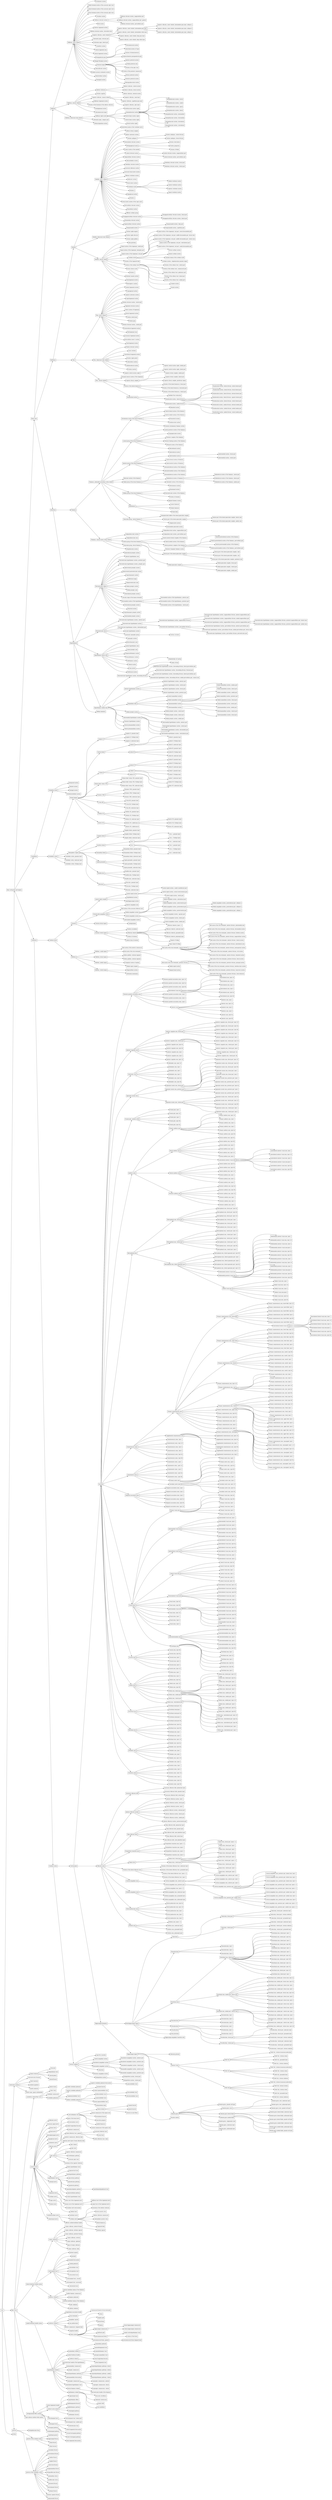 digraph {
	node [shape=box]
	root
	root -> "Basic cell groups and regions"
	"Basic cell groups and regions"
	"Basic cell groups and regions" -> "Brain stem"
	"Brain stem"
	"Brain stem" -> Midbrain
	Midbrain
	Midbrain -> "Midbrain, motor related"
	"Midbrain, motor related"
	"Midbrain, motor related" -> "Oculomotor nucleus"
	"Oculomotor nucleus"
	"Midbrain, motor related" -> "Medial terminal nucleus of the accessory optic tract"
	"Medial terminal nucleus of the accessory optic tract"
	"Midbrain, motor related" -> "Lateral terminal nucleus of the accessory optic tract"
	"Lateral terminal nucleus of the accessory optic tract"
	"Midbrain, motor related" -> "Dorsal terminal nucleus of the accessory optic tract"
	"Dorsal terminal nucleus of the accessory optic tract"
	"Midbrain, motor related" -> "Trochlear nucleus"
	"Trochlear nucleus"
	"Midbrain, motor related" -> "Midbrain reticular nucleus"
	"Midbrain reticular nucleus"
	"Midbrain reticular nucleus" -> "Midbrain reticular nucleus, magnocellular part"
	"Midbrain reticular nucleus, magnocellular part"
	"Midbrain reticular nucleus" -> "Midbrain reticular nucleus, magnocellular part, general"
	"Midbrain reticular nucleus, magnocellular part, general"
	"Midbrain reticular nucleus" -> "Midbrain reticular nucleus, parvicellular part"
	"Midbrain reticular nucleus, parvicellular part"
	"Midbrain, motor related" -> "Red nucleus"
	"Red nucleus"
	"Midbrain, motor related" -> "Anterior tegmental nucleus"
	"Anterior tegmental nucleus"
	"Midbrain, motor related" -> "Midbrain reticular nucleus, retrorubral area"
	"Midbrain reticular nucleus, retrorubral area"
	"Midbrain, motor related" -> "Superior colliculus, motor related"
	"Superior colliculus, motor related"
	"Superior colliculus, motor related" -> "Superior colliculus, motor related, intermediate gray layer"
	"Superior colliculus, motor related, intermediate gray layer"
	"Superior colliculus, motor related, intermediate gray layer" -> "Superior colliculus, motor related, intermediate gray layer, sublayer a"
	"Superior colliculus, motor related, intermediate gray layer, sublayer a"
	"Superior colliculus, motor related, intermediate gray layer" -> "Superior colliculus, motor related, intermediate gray layer, sublayer b"
	"Superior colliculus, motor related, intermediate gray layer, sublayer b"
	"Superior colliculus, motor related, intermediate gray layer" -> "Superior colliculus, motor related, intermediate gray layer, sublayer c"
	"Superior colliculus, motor related, intermediate gray layer, sublayer c"
	"Superior colliculus, motor related" -> "Superior colliculus, motor related, intermediate white layer"
	"Superior colliculus, motor related, intermediate white layer"
	"Superior colliculus, motor related" -> "Superior colliculus, motor related, deep gray layer"
	"Superior colliculus, motor related, deep gray layer"
	"Superior colliculus, motor related" -> "Superior colliculus, motor related, deep white layer"
	"Superior colliculus, motor related, deep white layer"
	"Midbrain, motor related" -> "Substantia nigra, reticular part"
	"Substantia nigra, reticular part"
	"Midbrain, motor related" -> "Substantia nigra, lateral part"
	"Substantia nigra, lateral part"
	"Midbrain, motor related" -> "Cuneiform nucleus"
	"Cuneiform nucleus"
	"Midbrain, motor related" -> "Ventral tegmental area"
	"Ventral tegmental area"
	"Midbrain, motor related" -> "Ventral tegmental nucleus"
	"Ventral tegmental nucleus"
	"Midbrain, motor related" -> "Periaqueductal gray"
	"Periaqueductal gray"
	"Periaqueductal gray" -> "Precommissural nucleus"
	"Precommissural nucleus"
	"Periaqueductal gray" -> "Interstitial nucleus of Cajal"
	"Interstitial nucleus of Cajal"
	"Periaqueductal gray" -> "Nucleus of Darkschewitsch"
	"Nucleus of Darkschewitsch"
	"Periaqueductal gray" -> "Supraoculomotor periaqueductal gray"
	"Supraoculomotor periaqueductal gray"
	"Midbrain, motor related" -> "Edinger-Westphal nucleus"
	"Edinger-Westphal nucleus"
	"Midbrain, motor related" -> "Pretectal region"
	"Pretectal region"
	"Pretectal region" -> "Anterior pretectal nucleus"
	"Anterior pretectal nucleus"
	"Pretectal region" -> "Medial pretectal area"
	"Medial pretectal area"
	"Pretectal region" -> "Nucleus of the optic tract"
	"Nucleus of the optic tract"
	"Pretectal region" -> "Nucleus of the posterior commissure"
	"Nucleus of the posterior commissure"
	"Pretectal region" -> "Olivary pretectal nucleus"
	"Olivary pretectal nucleus"
	"Pretectal region" -> "Posterior pretectal nucleus"
	"Posterior pretectal nucleus"
	"Pretectal region" -> "Retroparafascicular nucleus"
	"Retroparafascicular nucleus"
	"Midbrain, motor related" -> "Intercollicular nucleus"
	"Intercollicular nucleus"
	"Midbrain, motor related" -> "Medial accesory oculomotor nucleus"
	"Medial accesory oculomotor nucleus"
	"Midbrain, motor related" -> "Paratrochlear nucleus"
	"Paratrochlear nucleus"
	"Midbrain, motor related" -> "Paranigral nucleus"
	"Paranigral nucleus"
	Midbrain -> "Midbrain, sensory related"
	"Midbrain, sensory related"
	"Midbrain, sensory related" -> "Inferior colliculus"
	"Inferior colliculus"
	"Inferior colliculus" -> "Inferior colliculus, central nucleus"
	"Inferior colliculus, central nucleus"
	"Inferior colliculus" -> "Inferior colliculus, dorsal nucleus"
	"Inferior colliculus, dorsal nucleus"
	"Inferior colliculus" -> "Inferior colliculus, external nucleus"
	"Inferior colliculus, external nucleus"
	"Midbrain, sensory related" -> "Nucleus sagulum"
	"Nucleus sagulum"
	"Midbrain, sensory related" -> "Superior colliculus, sensory related"
	"Superior colliculus, sensory related"
	"Superior colliculus, sensory related" -> "Superior colliculus, zonal layer"
	"Superior colliculus, zonal layer"
	"Superior colliculus, sensory related" -> "Superior colliculus, superficial gray layer"
	"Superior colliculus, superficial gray layer"
	"Superior colliculus, sensory related" -> "Superior colliculus, optic layer"
	"Superior colliculus, optic layer"
	"Midbrain, sensory related" -> "Midbrain trigeminal nucleus"
	"Midbrain trigeminal nucleus"
	"Midbrain, sensory related" -> "Nucleus of the brachium of the inferior colliculus"
	"Nucleus of the brachium of the inferior colliculus"
	"Midbrain, sensory related" -> "Parabigeminal nucleus"
	"Parabigeminal nucleus"
	"Midbrain, sensory related" -> "Subcommissural organ"
	"Subcommissural organ"
	Midbrain -> "Midbrain, behavioral state related"
	"Midbrain, behavioral state related"
	"Midbrain, behavioral state related" -> "Midbrain raphe nuclei"
	"Midbrain raphe nuclei"
	"Midbrain raphe nuclei" -> "Interfascicular nucleus raphe"
	"Interfascicular nucleus raphe"
	"Midbrain raphe nuclei" -> "Interpeduncular nucleus"
	"Interpeduncular nucleus"
	"Interpeduncular nucleus" -> "Interpeduncular nucleus, rostral"
	"Interpeduncular nucleus, rostral"
	"Interpeduncular nucleus" -> "Interpeduncular nucleus, caudal"
	"Interpeduncular nucleus, caudal"
	"Interpeduncular nucleus" -> "Interpeduncular nucleus, apical"
	"Interpeduncular nucleus, apical"
	"Interpeduncular nucleus" -> "Interpeduncular nucleus, lateral"
	"Interpeduncular nucleus, lateral"
	"Interpeduncular nucleus" -> "Interpeduncular nucleus, intermediate"
	"Interpeduncular nucleus, intermediate"
	"Interpeduncular nucleus" -> "Interpeduncular nucleus, dorsomedial"
	"Interpeduncular nucleus, dorsomedial"
	"Interpeduncular nucleus" -> "Interpeduncular nucleus, dorsolateral"
	"Interpeduncular nucleus, dorsolateral"
	"Interpeduncular nucleus" -> "Interpeduncular nucleus, rostrolateral"
	"Interpeduncular nucleus, rostrolateral"
	"Midbrain raphe nuclei" -> "Rostral linear nucleus raphe"
	"Rostral linear nucleus raphe"
	"Midbrain raphe nuclei" -> "Central linear nucleus raphe"
	"Central linear nucleus raphe"
	"Midbrain raphe nuclei" -> "Dorsal nucleus raphe"
	"Dorsal nucleus raphe"
	"Midbrain, behavioral state related" -> "Substantia nigra, compact part"
	"Substantia nigra, compact part"
	"Midbrain, behavioral state related" -> "Pedunculopontine nucleus"
	"Pedunculopontine nucleus"
	"Brain stem" -> Hindbrain
	Hindbrain
	Hindbrain -> Medulla
	Medulla
	Medulla -> "Medulla, motor related"
	"Medulla, motor related"
	"Medulla, motor related" -> "Interstitial nucleus of the vestibular nerve"
	"Interstitial nucleus of the vestibular nerve"
	"Medulla, motor related" -> "Inferior olivary complex"
	"Inferior olivary complex"
	"Medulla, motor related" -> "Inferior salivatory nucleus"
	"Inferior salivatory nucleus"
	"Medulla, motor related" -> "Nucleus ambiguus"
	"Nucleus ambiguus"
	"Nucleus ambiguus" -> "Nucleus ambiguus, ventral division"
	"Nucleus ambiguus, ventral division"
	"Nucleus ambiguus" -> "Nucleus ambiguus, dorsal division"
	"Nucleus ambiguus, dorsal division"
	"Medulla, motor related" -> "Intermediate reticular nucleus"
	"Intermediate reticular nucleus"
	"Medulla, motor related" -> "Perihypoglossal nuclei"
	"Perihypoglossal nuclei"
	"Perihypoglossal nuclei" -> "Nucleus intercalatus"
	"Nucleus intercalatus"
	"Perihypoglossal nuclei" -> "Nucleus prepositus"
	"Nucleus prepositus"
	"Perihypoglossal nuclei" -> "Nucleus of Roller"
	"Nucleus of Roller"
	"Medulla, motor related" -> "Linear nucleus of the medulla"
	"Linear nucleus of the medulla"
	"Medulla, motor related" -> "Lateral reticular nucleus"
	"Lateral reticular nucleus"
	"Lateral reticular nucleus" -> "Lateral reticular nucleus, magnocellular part"
	"Lateral reticular nucleus, magnocellular part"
	"Lateral reticular nucleus" -> "Lateral reticular nucleus, parvicellular part"
	"Lateral reticular nucleus, parvicellular part"
	"Medulla, motor related" -> "Magnocellular reticular nucleus"
	"Magnocellular reticular nucleus"
	"Medulla, motor related" -> "Infracerebellar nucleus"
	"Infracerebellar nucleus"
	"Medulla, motor related" -> "Medullary reticular nucleus"
	"Medullary reticular nucleus"
	"Medullary reticular nucleus" -> "Medullary reticular nucleus, dorsal part"
	"Medullary reticular nucleus, dorsal part"
	"Medullary reticular nucleus" -> "Medullary reticular nucleus, ventral part"
	"Medullary reticular nucleus, ventral part"
	"Medulla, motor related" -> "Accessory abducens nucleus"
	"Accessory abducens nucleus"
	"Medulla, motor related" -> "Accessory facial motor nucleus"
	"Accessory facial motor nucleus"
	"Medulla, motor related" -> "Efferent vestibular nucleus"
	"Efferent vestibular nucleus"
	"Medulla, motor related" -> "Abducens nucleus"
	"Abducens nucleus"
	"Medulla, motor related" -> "Facial motor nucleus"
	"Facial motor nucleus"
	"Medulla, motor related" -> "Vestibular nuclei"
	"Vestibular nuclei"
	"Vestibular nuclei" -> "Medial vestibular nucleus"
	"Medial vestibular nucleus"
	"Vestibular nuclei" -> "Lateral vestibular nucleus"
	"Lateral vestibular nucleus"
	"Vestibular nuclei" -> "Superior vestibular nucleus"
	"Superior vestibular nucleus"
	"Vestibular nuclei" -> "Spinal vestibular nucleus"
	"Spinal vestibular nucleus"
	"Medulla, motor related" -> "Nucleus x"
	"Nucleus x"
	"Medulla, motor related" -> "Hypoglossal nucleus"
	"Hypoglossal nucleus"
	"Medulla, motor related" -> "Nucleus y"
	"Nucleus y"
	"Medulla, motor related" -> "Dorsal motor nucleus of the vagus nerve"
	"Dorsal motor nucleus of the vagus nerve"
	"Medulla, motor related" -> "Parvicellular reticular nucleus"
	"Parvicellular reticular nucleus"
	"Medulla, motor related" -> "Parasolitary nucleus"
	"Parasolitary nucleus"
	"Medulla, motor related" -> "Efferent cochlear group"
	"Efferent cochlear group"
	"Medulla, motor related" -> "Paragigantocellular reticular nucleus"
	"Paragigantocellular reticular nucleus"
	"Paragigantocellular reticular nucleus" -> "Paragigantocellular reticular nucleus, dorsal part"
	"Paragigantocellular reticular nucleus, dorsal part"
	"Paragigantocellular reticular nucleus" -> "Paragigantocellular reticular nucleus, lateral part"
	"Paragigantocellular reticular nucleus, lateral part"
	"Medulla, motor related" -> "Paramedian reticular nucleus"
	"Paramedian reticular nucleus"
	"Medulla, motor related" -> "Gigantocellular reticular nucleus"
	"Gigantocellular reticular nucleus"
	"Medulla, motor related" -> "Parapyramidal nucleus"
	"Parapyramidal nucleus"
	"Parapyramidal nucleus" -> "Parapyramidal nucleus, deep part"
	"Parapyramidal nucleus, deep part"
	"Parapyramidal nucleus" -> "Parapyramidal nucleus, superficial part"
	"Parapyramidal nucleus, superficial part"
	Medulla -> "Medulla, behavioral state related"
	"Medulla, behavioral state related"
	"Medulla, behavioral state related" -> "Nucleus raphe magnus"
	"Nucleus raphe magnus"
	"Medulla, behavioral state related" -> "Nucleus raphe obscurus"
	"Nucleus raphe obscurus"
	"Medulla, behavioral state related" -> "Nucleus raphe pallidus"
	"Nucleus raphe pallidus"
	Medulla -> "Medulla, sensory related"
	"Medulla, sensory related"
	"Medulla, sensory related" -> "Area postrema"
	"Area postrema"
	"Medulla, sensory related" -> "Spinal nucleus of the trigeminal, caudal part"
	"Spinal nucleus of the trigeminal, caudal part"
	"Medulla, sensory related" -> "Spinal nucleus of the trigeminal, interpolar part"
	"Spinal nucleus of the trigeminal, interpolar part"
	"Medulla, sensory related" -> "Spinal nucleus of the trigeminal, oral part"
	"Spinal nucleus of the trigeminal, oral part"
	"Spinal nucleus of the trigeminal, oral part" -> "Spinal nucleus of the trigeminal, oral part, rostral dorsomedial part"
	"Spinal nucleus of the trigeminal, oral part, rostral dorsomedial part"
	"Spinal nucleus of the trigeminal, oral part" -> "Spinal nucleus of the trigeminal, oral part, middle dorsomedial part, dorsal zone"
	"Spinal nucleus of the trigeminal, oral part, middle dorsomedial part, dorsal zone"
	"Spinal nucleus of the trigeminal, oral part" -> "Spinal nucleus of the trigeminal, oral part, middle dorsomedial part, ventral zone"
	"Spinal nucleus of the trigeminal, oral part, middle dorsomedial part, ventral zone"
	"Spinal nucleus of the trigeminal, oral part" -> "Spinal nucleus of the trigeminal, oral part, ventrolateral part"
	"Spinal nucleus of the trigeminal, oral part, ventrolateral part"
	"Spinal nucleus of the trigeminal, oral part" -> "Spinal nucleus of the trigeminal, oral part, caudal dorsomedial part"
	"Spinal nucleus of the trigeminal, oral part, caudal dorsomedial part"
	"Medulla, sensory related" -> "Cochlear nuclei"
	"Cochlear nuclei"
	"Cochlear nuclei" -> "Dorsal cochlear nucleus"
	"Dorsal cochlear nucleus"
	"Cochlear nuclei" -> "Ventral cochlear nucleus"
	"Ventral cochlear nucleus"
	"Cochlear nuclei" -> "Granular lamina of the cochlear nuclei"
	"Granular lamina of the cochlear nuclei"
	"Cochlear nuclei" -> "Cochlear nucleus, subpedunclular granular region"
	"Cochlear nucleus, subpedunclular granular region"
	"Medulla, sensory related" -> "Nucleus of the trapezoid body"
	"Nucleus of the trapezoid body"
	"Medulla, sensory related" -> "Nucleus of the solitary tract"
	"Nucleus of the solitary tract"
	"Nucleus of the solitary tract" -> "Nucleus of the solitary tract, central part"
	"Nucleus of the solitary tract, central part"
	"Nucleus of the solitary tract" -> "Nucleus of the solitary tract, commissural part"
	"Nucleus of the solitary tract, commissural part"
	"Nucleus of the solitary tract" -> "Nucleus of the solitary tract, gelatinous part"
	"Nucleus of the solitary tract, gelatinous part"
	"Nucleus of the solitary tract" -> "Nucleus of the solitary tract, lateral part"
	"Nucleus of the solitary tract, lateral part"
	"Nucleus of the solitary tract" -> "Nucleus of the solitary tract, medial part"
	"Nucleus of the solitary tract, medial part"
	"Medulla, sensory related" -> "Dorsal column nuclei"
	"Dorsal column nuclei"
	"Dorsal column nuclei" -> "Cuneate nucleus"
	"Cuneate nucleus"
	"Dorsal column nuclei" -> "Gracile nucleus"
	"Gracile nucleus"
	"Medulla, sensory related" -> "Nucleus z"
	"Nucleus z"
	"Medulla, sensory related" -> "External cuneate nucleus"
	"External cuneate nucleus"
	"Medulla, sensory related" -> "Paratrigeminal nucleus"
	"Paratrigeminal nucleus"
	Hindbrain -> Pons
	Pons
	Pons -> "Pons, motor related"
	"Pons, motor related"
	"Pons, motor related" -> "Barrington's nucleus"
	"Barrington's nucleus"
	"Pons, motor related" -> "Lateral tegmental nucleus"
	"Lateral tegmental nucleus"
	"Pons, motor related" -> "Supragenual nucleus"
	"Supragenual nucleus"
	"Pons, motor related" -> "Superior salivatory nucleus"
	"Superior salivatory nucleus"
	"Pons, motor related" -> "Supratrigeminal nucleus"
	"Supratrigeminal nucleus"
	"Pons, motor related" -> "Pontine reticular nucleus, ventral part"
	"Pontine reticular nucleus, ventral part"
	"Pons, motor related" -> "Tegmental reticular nucleus"
	"Tegmental reticular nucleus"
	"Pons, motor related" -> "Motor nucleus of trigeminal"
	"Motor nucleus of trigeminal"
	"Pons, motor related" -> "Dorsal tegmental nucleus"
	"Dorsal tegmental nucleus"
	"Pons, motor related" -> "Pontine central gray"
	"Pontine central gray"
	"Pons, motor related" -> "Pontine gray"
	"Pontine gray"
	"Pons, motor related" -> "Pontine reticular nucleus, caudal part"
	"Pontine reticular nucleus, caudal part"
	"Pons, motor related" -> "Posterodorsal tegmental nucleus"
	"Posterodorsal tegmental nucleus"
	"Pons, motor related" -> "Peritrigeminal zone"
	"Peritrigeminal zone"
	"Pons, motor related" -> "Accessory trigeminal nucleus"
	"Accessory trigeminal nucleus"
	"Pons, motor related" -> "Parvicellular motor 5 nucleus"
	"Parvicellular motor 5 nucleus"
	"Pons, motor related" -> "Intertrigeminal nucleus"
	"Intertrigeminal nucleus"
	Pons -> "Pons, behavioral state related"
	"Pons, behavioral state related"
	"Pons, behavioral state related" -> "Pontine reticular nucleus"
	"Pontine reticular nucleus"
	"Pons, behavioral state related" -> "Locus ceruleus"
	"Locus ceruleus"
	"Pons, behavioral state related" -> "Laterodorsal tegmental nucleus"
	"Laterodorsal tegmental nucleus"
	"Pons, behavioral state related" -> "Nucleus raphe pontis"
	"Nucleus raphe pontis"
	"Pons, behavioral state related" -> "Subceruleus nucleus"
	"Subceruleus nucleus"
	"Pons, behavioral state related" -> "Sublaterodorsal nucleus"
	"Sublaterodorsal nucleus"
	"Pons, behavioral state related" -> "Nucleus incertus"
	"Nucleus incertus"
	"Pons, behavioral state related" -> "Superior central nucleus raphe"
	"Superior central nucleus raphe"
	"Superior central nucleus raphe" -> "Superior central nucleus raphe, medial part"
	"Superior central nucleus raphe, medial part"
	"Superior central nucleus raphe" -> "Superior central nucleus raphe, lateral part"
	"Superior central nucleus raphe, lateral part"
	Pons -> "Pons, sensory related"
	"Pons, sensory related"
	"Pons, sensory related" -> "Principal sensory nucleus of the trigeminal"
	"Principal sensory nucleus of the trigeminal"
	"Pons, sensory related" -> "Superior olivary complex"
	"Superior olivary complex"
	"Superior olivary complex" -> "Superior olivary complex, medial part"
	"Superior olivary complex, medial part"
	"Superior olivary complex" -> "Superior olivary complex, lateral part"
	"Superior olivary complex, lateral part"
	"Superior olivary complex" -> "Superior olivary complex, periolivary region"
	"Superior olivary complex, periolivary region"
	"Pons, sensory related" -> "Nucleus of the lateral lemniscus"
	"Nucleus of the lateral lemniscus"
	"Nucleus of the lateral lemniscus" -> "Nucleus of the lateral lemniscus, dorsal part"
	"Nucleus of the lateral lemniscus, dorsal part"
	"Nucleus of the lateral lemniscus" -> "Nucleus of the lateral lemniscus, horizontal part"
	"Nucleus of the lateral lemniscus, horizontal part"
	"Nucleus of the lateral lemniscus" -> "Nucleus of the lateral lemniscus, ventral part"
	"Nucleus of the lateral lemniscus, ventral part"
	"Pons, sensory related" -> "Parabrachial nucleus"
	"Parabrachial nucleus"
	"Parabrachial nucleus" -> "Koelliker-Fuse subnucleus"
	"Koelliker-Fuse subnucleus"
	"Parabrachial nucleus" -> "Parabrachial nucleus, lateral division"
	"Parabrachial nucleus, lateral division"
	"Parabrachial nucleus, lateral division" -> "Parabrachial nucleus, lateral division, central lateral part"
	"Parabrachial nucleus, lateral division, central lateral part"
	"Parabrachial nucleus, lateral division" -> "Parabrachial nucleus, lateral division, dorsal lateral part"
	"Parabrachial nucleus, lateral division, dorsal lateral part"
	"Parabrachial nucleus, lateral division" -> "Parabrachial nucleus, lateral division, external lateral part"
	"Parabrachial nucleus, lateral division, external lateral part"
	"Parabrachial nucleus, lateral division" -> "Parabrachial nucleus, lateral division, superior lateral part"
	"Parabrachial nucleus, lateral division, superior lateral part"
	"Parabrachial nucleus, lateral division" -> "Parabrachial nucleus, lateral division, ventral lateral part"
	"Parabrachial nucleus, lateral division, ventral lateral part"
	"Parabrachial nucleus" -> "Parabrachial nucleus, medial division"
	"Parabrachial nucleus, medial division"
	"Parabrachial nucleus, medial division" -> "Parabrachial nucleus, medial division, external medial part"
	"Parabrachial nucleus, medial division, external medial part"
	"Parabrachial nucleus, medial division" -> "Parabrachial nucleus, medial division, medial medial part"
	"Parabrachial nucleus, medial division, medial medial part"
	"Parabrachial nucleus, medial division" -> "Parabrachial nucleus, medial division, ventral medial part"
	"Parabrachial nucleus, medial division, ventral medial part"
	"Brain stem" -> Interbrain
	Interbrain
	Interbrain -> Thalamus
	Thalamus
	Thalamus -> "Thalamus, polymodal association cortex related"
	"Thalamus, polymodal association cortex related"
	"Thalamus, polymodal association cortex related" -> "Intralaminar nuclei of the dorsal thalamus"
	"Intralaminar nuclei of the dorsal thalamus"
	"Intralaminar nuclei of the dorsal thalamus" -> "Rhomboid nucleus"
	"Rhomboid nucleus"
	"Intralaminar nuclei of the dorsal thalamus" -> "Central lateral nucleus of the thalamus"
	"Central lateral nucleus of the thalamus"
	"Intralaminar nuclei of the dorsal thalamus" -> "Central medial nucleus of the thalamus"
	"Central medial nucleus of the thalamus"
	"Intralaminar nuclei of the dorsal thalamus" -> "Paracentral nucleus"
	"Paracentral nucleus"
	"Intralaminar nuclei of the dorsal thalamus" -> "Parafascicular nucleus"
	"Parafascicular nucleus"
	"Intralaminar nuclei of the dorsal thalamus" -> "Posterior intralaminar thalamic nucleus"
	"Posterior intralaminar thalamic nucleus"
	"Thalamus, polymodal association cortex related" -> "Lateral group of the dorsal thalamus"
	"Lateral group of the dorsal thalamus"
	"Lateral group of the dorsal thalamus" -> "Lateral posterior nucleus of the thalamus"
	"Lateral posterior nucleus of the thalamus"
	"Lateral group of the dorsal thalamus" -> "Suprageniculate nucleus"
	"Suprageniculate nucleus"
	"Lateral group of the dorsal thalamus" -> "Posterior complex of the thalamus"
	"Posterior complex of the thalamus"
	"Lateral group of the dorsal thalamus" -> "Posterior limiting nucleus of the thalamus"
	"Posterior limiting nucleus of the thalamus"
	"Lateral group of the dorsal thalamus" -> "Ethmoid nucleus of the thalamus"
	"Ethmoid nucleus of the thalamus"
	"Lateral group of the dorsal thalamus" -> "Retroethmoid nucleus"
	"Retroethmoid nucleus"
	"Thalamus, polymodal association cortex related" -> "Anterior group of the dorsal thalamus"
	"Anterior group of the dorsal thalamus"
	"Anterior group of the dorsal thalamus" -> "Anterodorsal nucleus"
	"Anterodorsal nucleus"
	"Anterior group of the dorsal thalamus" -> "Anteromedial nucleus"
	"Anteromedial nucleus"
	"Anteromedial nucleus" -> "Anteromedial nucleus, dorsal part"
	"Anteromedial nucleus, dorsal part"
	"Anteromedial nucleus" -> "Anteromedial nucleus, ventral part"
	"Anteromedial nucleus, ventral part"
	"Anterior group of the dorsal thalamus" -> "Lateral dorsal nucleus of thalamus"
	"Lateral dorsal nucleus of thalamus"
	"Anterior group of the dorsal thalamus" -> "Anteroventral nucleus of thalamus"
	"Anteroventral nucleus of thalamus"
	"Anterior group of the dorsal thalamus" -> "Interanterodorsal nucleus of the thalamus"
	"Interanterodorsal nucleus of the thalamus"
	"Anterior group of the dorsal thalamus" -> "Interanteromedial nucleus of the thalamus"
	"Interanteromedial nucleus of the thalamus"
	"Thalamus, polymodal association cortex related" -> "Reticular nucleus of the thalamus"
	"Reticular nucleus of the thalamus"
	"Thalamus, polymodal association cortex related" -> "Medial group of the dorsal thalamus"
	"Medial group of the dorsal thalamus"
	"Medial group of the dorsal thalamus" -> "Intermediodorsal nucleus of the thalamus"
	"Intermediodorsal nucleus of the thalamus"
	"Medial group of the dorsal thalamus" -> "Mediodorsal nucleus of thalamus"
	"Mediodorsal nucleus of thalamus"
	"Mediodorsal nucleus of thalamus" -> "Mediodorsal nucleus of the thalamus, central part"
	"Mediodorsal nucleus of the thalamus, central part"
	"Mediodorsal nucleus of thalamus" -> "Mediodorsal nucleus of the thalamus, lateral part"
	"Mediodorsal nucleus of the thalamus, lateral part"
	"Mediodorsal nucleus of thalamus" -> "Mediodorsal nucleus of the thalamus, medial part"
	"Mediodorsal nucleus of the thalamus, medial part"
	"Medial group of the dorsal thalamus" -> "Submedial nucleus of the thalamus"
	"Submedial nucleus of the thalamus"
	"Medial group of the dorsal thalamus" -> "Perireunensis nucleus"
	"Perireunensis nucleus"
	"Thalamus, polymodal association cortex related" -> "Midline group of the dorsal thalamus"
	"Midline group of the dorsal thalamus"
	"Midline group of the dorsal thalamus" -> "Parataenial nucleus"
	"Parataenial nucleus"
	"Midline group of the dorsal thalamus" -> "Paraventricular nucleus of the thalamus"
	"Paraventricular nucleus of the thalamus"
	"Midline group of the dorsal thalamus" -> "Nucleus of reuniens"
	"Nucleus of reuniens"
	"Midline group of the dorsal thalamus" -> "Xiphoid thalamic nucleus"
	"Xiphoid thalamic nucleus"
	"Thalamus, polymodal association cortex related" -> Epithalamus
	Epithalamus
	Epithalamus -> "Lateral habenula"
	"Lateral habenula"
	Epithalamus -> "Medial habenula"
	"Medial habenula"
	Epithalamus -> "Pineal body"
	"Pineal body"
	"Thalamus, polymodal association cortex related" -> "Geniculate group, ventral thalamus"
	"Geniculate group, ventral thalamus"
	"Geniculate group, ventral thalamus" -> "Intergeniculate leaflet of the lateral geniculate complex"
	"Intergeniculate leaflet of the lateral geniculate complex"
	"Geniculate group, ventral thalamus" -> "Ventral part of the lateral geniculate complex"
	"Ventral part of the lateral geniculate complex"
	"Ventral part of the lateral geniculate complex" -> "Ventral part of the lateral geniculate complex, lateral zone"
	"Ventral part of the lateral geniculate complex, lateral zone"
	"Ventral part of the lateral geniculate complex" -> "Ventral part of the lateral geniculate complex, medial zone"
	"Ventral part of the lateral geniculate complex, medial zone"
	"Geniculate group, ventral thalamus" -> "Subgeniculate nucleus"
	"Subgeniculate nucleus"
	"Geniculate group, ventral thalamus" -> "Intermediate geniculate nucleus"
	"Intermediate geniculate nucleus"
	Thalamus -> "Thalamus, sensory-motor cortex related"
	"Thalamus, sensory-motor cortex related"
	"Thalamus, sensory-motor cortex related" -> "Subparafascicular nucleus"
	"Subparafascicular nucleus"
	"Subparafascicular nucleus" -> "Subparafascicular nucleus, magnocellular part"
	"Subparafascicular nucleus, magnocellular part"
	"Subparafascicular nucleus" -> "Subparafascicular nucleus, parvicellular part"
	"Subparafascicular nucleus, parvicellular part"
	"Thalamus, sensory-motor cortex related" -> "Subparafascicular area"
	"Subparafascicular area"
	"Thalamus, sensory-motor cortex related" -> "Ventral group of the dorsal thalamus"
	"Ventral group of the dorsal thalamus"
	"Ventral group of the dorsal thalamus" -> "Ventral anterior-lateral complex of the thalamus"
	"Ventral anterior-lateral complex of the thalamus"
	"Ventral group of the dorsal thalamus" -> "Ventral medial nucleus of the thalamus"
	"Ventral medial nucleus of the thalamus"
	"Ventral group of the dorsal thalamus" -> "Ventral posterior complex of the thalamus"
	"Ventral posterior complex of the thalamus"
	"Ventral posterior complex of the thalamus" -> "Ventral posterolateral nucleus of the thalamus"
	"Ventral posterolateral nucleus of the thalamus"
	"Ventral posterior complex of the thalamus" -> "Ventral posterolateral nucleus of the thalamus, parvicellular part"
	"Ventral posterolateral nucleus of the thalamus, parvicellular part"
	"Ventral posterior complex of the thalamus" -> "Ventral posteromedial nucleus of the thalamus"
	"Ventral posteromedial nucleus of the thalamus"
	"Ventral posterior complex of the thalamus" -> "Ventral posteromedial nucleus of the thalamus, parvicellular part"
	"Ventral posteromedial nucleus of the thalamus, parvicellular part"
	"Ventral group of the dorsal thalamus" -> "Posterior triangular thalamic nucleus"
	"Posterior triangular thalamic nucleus"
	"Thalamus, sensory-motor cortex related" -> "Geniculate group, dorsal thalamus"
	"Geniculate group, dorsal thalamus"
	"Geniculate group, dorsal thalamus" -> "Dorsal part of the lateral geniculate complex"
	"Dorsal part of the lateral geniculate complex"
	"Dorsal part of the lateral geniculate complex" -> "Dorsal part of the lateral geniculate complex, shell"
	"Dorsal part of the lateral geniculate complex, shell"
	"Dorsal part of the lateral geniculate complex" -> "Dorsal part of the lateral geniculate complex, core"
	"Dorsal part of the lateral geniculate complex, core"
	"Dorsal part of the lateral geniculate complex" -> "Dorsal part of the lateral geniculate complex, ipsilateral zone"
	"Dorsal part of the lateral geniculate complex, ipsilateral zone"
	"Geniculate group, dorsal thalamus" -> "Medial geniculate complex"
	"Medial geniculate complex"
	"Medial geniculate complex" -> "Medial geniculate complex, dorsal part"
	"Medial geniculate complex, dorsal part"
	"Medial geniculate complex" -> "Medial geniculate complex, ventral part"
	"Medial geniculate complex, ventral part"
	"Medial geniculate complex" -> "Medial geniculate complex, medial part"
	"Medial geniculate complex, medial part"
	"Thalamus, sensory-motor cortex related" -> "Peripeduncular nucleus"
	"Peripeduncular nucleus"
	Interbrain -> Hypothalamus
	Hypothalamus
	Hypothalamus -> "Periventricular region"
	"Periventricular region"
	"Periventricular region" -> "Anterodorsal preoptic nucleus"
	"Anterodorsal preoptic nucleus"
	"Periventricular region" -> "Anterior hypothalamic area"
	"Anterior hypothalamic area"
	"Periventricular region" -> "Periventricular hypothalamic nucleus, posterior part"
	"Periventricular hypothalamic nucleus, posterior part"
	"Periventricular region" -> "Periventricular hypothalamic nucleus, preoptic part"
	"Periventricular hypothalamic nucleus, preoptic part"
	"Periventricular region" -> "Anteroventral preoptic nucleus"
	"Anteroventral preoptic nucleus"
	"Periventricular region" -> "Anteroventral periventricular nucleus"
	"Anteroventral periventricular nucleus"
	"Periventricular region" -> "Suprachiasmatic nucleus"
	"Suprachiasmatic nucleus"
	"Periventricular region" -> "Subfornical organ"
	"Subfornical organ"
	"Periventricular region" -> "Subparaventricular zone"
	"Subparaventricular zone"
	"Periventricular region" -> "Median preoptic nucleus"
	"Median preoptic nucleus"
	"Periventricular region" -> "Medial preoptic area"
	"Medial preoptic area"
	"Periventricular region" -> "Ventrolateral preoptic nucleus"
	"Ventrolateral preoptic nucleus"
	"Periventricular region" -> "Vascular organ of the lamina terminalis"
	"Vascular organ of the lamina terminalis"
	"Periventricular region" -> "Dorsomedial nucleus of the hypothalamus"
	"Dorsomedial nucleus of the hypothalamus"
	"Dorsomedial nucleus of the hypothalamus" -> "Dorsomedial nucleus of the hypothalamus, anterior part"
	"Dorsomedial nucleus of the hypothalamus, anterior part"
	"Dorsomedial nucleus of the hypothalamus" -> "Dorsomedial nucleus of the hypothalamus, posterior part"
	"Dorsomedial nucleus of the hypothalamus, posterior part"
	"Dorsomedial nucleus of the hypothalamus" -> "Dorsomedial nucleus of the hypothalamus, ventral part"
	"Dorsomedial nucleus of the hypothalamus, ventral part"
	"Periventricular region" -> "Posterodorsal preoptic nucleus"
	"Posterodorsal preoptic nucleus"
	"Periventricular region" -> "Parastrial nucleus"
	"Parastrial nucleus"
	"Periventricular region" -> "Suprachiasmatic preoptic nucleus"
	"Suprachiasmatic preoptic nucleus"
	"Periventricular region" -> "Ventromedial preoptic nucleus"
	"Ventromedial preoptic nucleus"
	Hypothalamus -> "Periventricular zone"
	"Periventricular zone"
	"Periventricular zone" -> "Periventricular hypothalamic nucleus, anterior part"
	"Periventricular hypothalamic nucleus, anterior part"
	"Periventricular zone" -> "Paraventricular hypothalamic nucleus"
	"Paraventricular hypothalamic nucleus"
	"Paraventricular hypothalamic nucleus" -> "Paraventricular hypothalamic nucleus, magnocellular division"
	"Paraventricular hypothalamic nucleus, magnocellular division"
	"Paraventricular hypothalamic nucleus, magnocellular division" -> "Paraventricular hypothalamic nucleus, magnocellular division, anterior magnocellular part"
	"Paraventricular hypothalamic nucleus, magnocellular division, anterior magnocellular part"
	"Paraventricular hypothalamic nucleus, magnocellular division" -> "Paraventricular hypothalamic nucleus, magnocellular division, medial magnocellular part"
	"Paraventricular hypothalamic nucleus, magnocellular division, medial magnocellular part"
	"Paraventricular hypothalamic nucleus, magnocellular division" -> "Paraventricular hypothalamic nucleus, magnocellular division, posterior magnocellular part"
	"Paraventricular hypothalamic nucleus, magnocellular division, posterior magnocellular part"
	"Paraventricular hypothalamic nucleus, magnocellular division, posterior magnocellular part" -> "Paraventricular hypothalamic nucleus, magnocellular division, posterior magnocellular part, lateral zone"
	"Paraventricular hypothalamic nucleus, magnocellular division, posterior magnocellular part, lateral zone"
	"Paraventricular hypothalamic nucleus, magnocellular division, posterior magnocellular part" -> "Paraventricular hypothalamic nucleus, magnocellular division, posterior magnocellular part, medial zone"
	"Paraventricular hypothalamic nucleus, magnocellular division, posterior magnocellular part, medial zone"
	"Paraventricular hypothalamic nucleus" -> "Paraventricular hypothalamic nucleus, parvicellular division"
	"Paraventricular hypothalamic nucleus, parvicellular division"
	"Paraventricular hypothalamic nucleus, parvicellular division" -> "Paraventricular hypothalamic nucleus, parvicellular division, anterior parvicellular part"
	"Paraventricular hypothalamic nucleus, parvicellular division, anterior parvicellular part"
	"Paraventricular hypothalamic nucleus, parvicellular division" -> "Paraventricular hypothalamic nucleus, parvicellular division, medial parvicellular part, dorsal zone"
	"Paraventricular hypothalamic nucleus, parvicellular division, medial parvicellular part, dorsal zone"
	"Paraventricular hypothalamic nucleus, parvicellular division" -> "Paraventricular hypothalamic nucleus, parvicellular division, periventricular part"
	"Paraventricular hypothalamic nucleus, parvicellular division, periventricular part"
	"Periventricular zone" -> "Periventricular hypothalamic nucleus, intermediate part"
	"Periventricular hypothalamic nucleus, intermediate part"
	"Periventricular zone" -> "Arcuate hypothalamic nucleus"
	"Arcuate hypothalamic nucleus"
	"Periventricular zone" -> "Accessory supraoptic group"
	"Accessory supraoptic group"
	"Accessory supraoptic group" -> "Nucleus circularis"
	"Nucleus circularis"
	"Periventricular zone" -> "Supraoptic nucleus"
	"Supraoptic nucleus"
	Hypothalamus -> "Hypothalamic lateral zone"
	"Hypothalamic lateral zone"
	"Hypothalamic lateral zone" -> "Retrochiasmatic area"
	"Retrochiasmatic area"
	"Hypothalamic lateral zone" -> "Lateral hypothalamic area"
	"Lateral hypothalamic area"
	"Hypothalamic lateral zone" -> "Lateral preoptic area"
	"Lateral preoptic area"
	"Hypothalamic lateral zone" -> "Preparasubthalamic nucleus"
	"Preparasubthalamic nucleus"
	"Hypothalamic lateral zone" -> "Parasubthalamic nucleus"
	"Parasubthalamic nucleus"
	"Hypothalamic lateral zone" -> "Subthalamic nucleus"
	"Subthalamic nucleus"
	"Hypothalamic lateral zone" -> "Tuberal nucleus"
	"Tuberal nucleus"
	"Hypothalamic lateral zone" -> "Zona incerta"
	"Zona incerta"
	"Zona incerta" -> "Dopaminergic A13 group"
	"Dopaminergic A13 group"
	"Zona incerta" -> "Fields of Forel"
	"Fields of Forel"
	"Hypothalamic lateral zone" -> "Perifornical nucleus"
	"Perifornical nucleus"
	Hypothalamus -> "Hypothalamic medial zone"
	"Hypothalamic medial zone"
	"Hypothalamic medial zone" -> "Paraventricular hypothalamic nucleus, descending division"
	"Paraventricular hypothalamic nucleus, descending division"
	"Paraventricular hypothalamic nucleus, descending division" -> "Paraventricular hypothalamic nucleus, descending division, dorsal parvicellular part"
	"Paraventricular hypothalamic nucleus, descending division, dorsal parvicellular part"
	"Paraventricular hypothalamic nucleus, descending division" -> "Paraventricular hypothalamic nucleus, descending division, forniceal part"
	"Paraventricular hypothalamic nucleus, descending division, forniceal part"
	"Paraventricular hypothalamic nucleus, descending division" -> "Paraventricular hypothalamic nucleus, descending division, lateral parvicellular part"
	"Paraventricular hypothalamic nucleus, descending division, lateral parvicellular part"
	"Paraventricular hypothalamic nucleus, descending division" -> "Paraventricular hypothalamic nucleus, descending division, medial parvicellular part, ventral zone"
	"Paraventricular hypothalamic nucleus, descending division, medial parvicellular part, ventral zone"
	"Hypothalamic medial zone" -> "Anterior hypothalamic nucleus"
	"Anterior hypothalamic nucleus"
	"Anterior hypothalamic nucleus" -> "Anterior hypothalamic nucleus, anterior part"
	"Anterior hypothalamic nucleus, anterior part"
	"Anterior hypothalamic nucleus" -> "Anterior hypothalamic nucleus, central part"
	"Anterior hypothalamic nucleus, central part"
	"Anterior hypothalamic nucleus" -> "Anterior hypothalamic nucleus, dorsal part"
	"Anterior hypothalamic nucleus, dorsal part"
	"Anterior hypothalamic nucleus" -> "Anterior hypothalamic nucleus, posterior part"
	"Anterior hypothalamic nucleus, posterior part"
	"Hypothalamic medial zone" -> "Mammillary body"
	"Mammillary body"
	"Mammillary body" -> "Lateral mammillary nucleus"
	"Lateral mammillary nucleus"
	"Mammillary body" -> "Medial mammillary nucleus"
	"Medial mammillary nucleus"
	"Medial mammillary nucleus" -> "Medial mammillary nucleus, median part"
	"Medial mammillary nucleus, median part"
	"Medial mammillary nucleus" -> "Medial mammillary nucleus, lateral part"
	"Medial mammillary nucleus, lateral part"
	"Medial mammillary nucleus" -> "Medial mammillary nucleus, medial part"
	"Medial mammillary nucleus, medial part"
	"Medial mammillary nucleus" -> "Medial mammillary nucleus, posterior part"
	"Medial mammillary nucleus, posterior part"
	"Medial mammillary nucleus" -> "Medial mammillary nucleus, dorsal part"
	"Medial mammillary nucleus, dorsal part"
	"Mammillary body" -> "Supramammillary nucleus"
	"Supramammillary nucleus"
	"Supramammillary nucleus" -> "Supramammillary nucleus, lateral part"
	"Supramammillary nucleus, lateral part"
	"Supramammillary nucleus" -> "Supramammillary nucleus, medial part"
	"Supramammillary nucleus, medial part"
	"Mammillary body" -> "Tuberomammillary nucleus"
	"Tuberomammillary nucleus"
	"Tuberomammillary nucleus" -> "Tuberomammillary nucleus, ventral part"
	"Tuberomammillary nucleus, ventral part"
	"Tuberomammillary nucleus" -> "Tuberomammillary nucleus, dorsal part"
	"Tuberomammillary nucleus, dorsal part"
	"Hypothalamic medial zone" -> "Medial preoptic nucleus"
	"Medial preoptic nucleus"
	"Medial preoptic nucleus" -> "Medial preoptic nucleus, central part"
	"Medial preoptic nucleus, central part"
	"Medial preoptic nucleus" -> "Medial preoptic nucleus, lateral part"
	"Medial preoptic nucleus, lateral part"
	"Medial preoptic nucleus" -> "Medial preoptic nucleus, medial part"
	"Medial preoptic nucleus, medial part"
	"Hypothalamic medial zone" -> "Ventromedial hypothalamic nucleus"
	"Ventromedial hypothalamic nucleus"
	"Ventromedial hypothalamic nucleus" -> "Ventromedial hypothalamic nucleus, anterior part"
	"Ventromedial hypothalamic nucleus, anterior part"
	"Ventromedial hypothalamic nucleus" -> "Ventromedial hypothalamic nucleus, central part"
	"Ventromedial hypothalamic nucleus, central part"
	"Ventromedial hypothalamic nucleus" -> "Ventromedial hypothalamic nucleus, dorsomedial part"
	"Ventromedial hypothalamic nucleus, dorsomedial part"
	"Ventromedial hypothalamic nucleus" -> "Ventromedial hypothalamic nucleus, ventrolateral part"
	"Ventromedial hypothalamic nucleus, ventrolateral part"
	"Hypothalamic medial zone" -> "Posterior hypothalamic nucleus"
	"Posterior hypothalamic nucleus"
	"Hypothalamic medial zone" -> "Dorsal premammillary nucleus"
	"Dorsal premammillary nucleus"
	"Hypothalamic medial zone" -> "Ventral premammillary nucleus"
	"Ventral premammillary nucleus"
	Hypothalamus -> "Median eminence"
	"Median eminence"
	"Basic cell groups and regions" -> Cerebellum
	Cerebellum
	Cerebellum -> "Cerebellar nuclei"
	"Cerebellar nuclei"
	"Cerebellar nuclei" -> "Interposed nucleus"
	"Interposed nucleus"
	"Cerebellar nuclei" -> "Dentate nucleus"
	"Dentate nucleus"
	"Cerebellar nuclei" -> "Fastigial nucleus"
	"Fastigial nucleus"
	"Cerebellar nuclei" -> "Vestibulocerebellar nucleus"
	"Vestibulocerebellar nucleus"
	Cerebellum -> "Cerebellar cortex"
	"Cerebellar cortex"
	"Cerebellar cortex" -> "Vermal regions"
	"Vermal regions"
	"Vermal regions" -> "Lingula (I)"
	"Lingula (I)"
	"Lingula (I)" -> "Lingula (I), granular layer"
	"Lingula (I), granular layer"
	"Lingula (I)" -> "Lingula (I), Purkinje layer"
	"Lingula (I), Purkinje layer"
	"Lingula (I)" -> "Lingula (I), molecular layer"
	"Lingula (I), molecular layer"
	"Vermal regions" -> "Central lobule"
	"Central lobule"
	"Central lobule" -> "Lobule II"
	"Lobule II"
	"Lobule II" -> "Lobule II, granular layer"
	"Lobule II, granular layer"
	"Lobule II" -> "Lobule II, Purkinje layer"
	"Lobule II, Purkinje layer"
	"Lobule II" -> "Lobule II, molecular layer"
	"Lobule II, molecular layer"
	"Central lobule" -> "Lobule III"
	"Lobule III"
	"Lobule III" -> "Lobule III, granular layer"
	"Lobule III, granular layer"
	"Lobule III" -> "Lobule III, Purkinje layer"
	"Lobule III, Purkinje layer"
	"Lobule III" -> "Lobule III, molecular layer"
	"Lobule III, molecular layer"
	"Vermal regions" -> Culmen
	Culmen
	Culmen -> "Lobule IV"
	"Lobule IV"
	"Lobule IV" -> "Lobule IV, granular layer"
	"Lobule IV, granular layer"
	"Lobule IV" -> "Lobule IV, Purkinje layer"
	"Lobule IV, Purkinje layer"
	"Lobule IV" -> "Lobule IV, molecular layer"
	"Lobule IV, molecular layer"
	Culmen -> "Lobule V"
	"Lobule V"
	"Lobule V" -> "Lobule V, granular layer"
	"Lobule V, granular layer"
	"Lobule V" -> "Lobule V, Purkinje layer"
	"Lobule V, Purkinje layer"
	"Lobule V" -> "Lobule V, molecular layer"
	"Lobule V, molecular layer"
	Culmen -> "Lobules IV-V"
	"Lobules IV-V"
	"Lobules IV-V" -> "Lobules IV-V, Purkinje layer"
	"Lobules IV-V, Purkinje layer"
	"Lobules IV-V" -> "Lobules IV-V, molecular layer"
	"Lobules IV-V, molecular layer"
	"Vermal regions" -> "Folium-tuber vermis (VII)"
	"Folium-tuber vermis (VII)"
	"Folium-tuber vermis (VII)" -> "Folium-tuber vermis (VII), granular layer"
	"Folium-tuber vermis (VII), granular layer"
	"Folium-tuber vermis (VII)" -> "Folium-tuber vermis (VII), Purkinje layer"
	"Folium-tuber vermis (VII), Purkinje layer"
	"Folium-tuber vermis (VII)" -> "Folium-tuber vermis (VII), molecular layer"
	"Folium-tuber vermis (VII), molecular layer"
	"Vermal regions" -> "Pyramus (VIII)"
	"Pyramus (VIII)"
	"Pyramus (VIII)" -> "Pyramus (VIII), granular layer"
	"Pyramus (VIII), granular layer"
	"Pyramus (VIII)" -> "Pyramus (VIII), Purkinje layer"
	"Pyramus (VIII), Purkinje layer"
	"Pyramus (VIII)" -> "Pyramus (VIII), molecular layer"
	"Pyramus (VIII), molecular layer"
	"Vermal regions" -> "Uvula (IX)"
	"Uvula (IX)"
	"Uvula (IX)" -> "Uvula (IX), granular layer"
	"Uvula (IX), granular layer"
	"Uvula (IX)" -> "Uvula (IX), Purkinje layer"
	"Uvula (IX), Purkinje layer"
	"Uvula (IX)" -> "Uvula (IX), molecular layer"
	"Uvula (IX), molecular layer"
	"Vermal regions" -> "Nodulus (X)"
	"Nodulus (X)"
	"Nodulus (X)" -> "Nodulus (X), granular layer"
	"Nodulus (X), granular layer"
	"Nodulus (X)" -> "Nodulus (X), Purkinje layer"
	"Nodulus (X), Purkinje layer"
	"Nodulus (X)" -> "Nodulus (X), molecular layer"
	"Nodulus (X), molecular layer"
	"Vermal regions" -> "Declive (VI)"
	"Declive (VI)"
	"Declive (VI)" -> "Declive (VI), subdivision A"
	"Declive (VI), subdivision A"
	"Declive (VI), subdivision A" -> "Declive (VI), granular layer"
	"Declive (VI), granular layer"
	"Declive (VI), subdivision A" -> "Declive (VI), Purkinje layer"
	"Declive (VI), Purkinje layer"
	"Declive (VI), subdivision A" -> "Declive (VI), molecular layer"
	"Declive (VI), molecular layer"
	"Declive (VI)" -> "Declive (VI), subdivision B"
	"Declive (VI), subdivision B"
	"Cerebellar cortex" -> "Hemispheric regions"
	"Hemispheric regions"
	"Hemispheric regions" -> "Simplex lobule"
	"Simplex lobule"
	"Simplex lobule" -> "Simplex lobule, granular layer"
	"Simplex lobule, granular layer"
	"Simplex lobule" -> "Simplex lobule, Purkinje layer"
	"Simplex lobule, Purkinje layer"
	"Simplex lobule" -> "Simplex lobule, molecular layer"
	"Simplex lobule, molecular layer"
	"Hemispheric regions" -> "Ansiform lobule"
	"Ansiform lobule"
	"Ansiform lobule" -> "Crus 1"
	"Crus 1"
	"Crus 1" -> "Crus 1, granular layer"
	"Crus 1, granular layer"
	"Crus 1" -> "Crus 1, Purkinje layer"
	"Crus 1, Purkinje layer"
	"Crus 1" -> "Crus 1, molecular layer"
	"Crus 1, molecular layer"
	"Ansiform lobule" -> "Crus 2"
	"Crus 2"
	"Crus 2" -> "Crus 2, granular layer"
	"Crus 2, granular layer"
	"Crus 2" -> "Crus 2, Purkinje layer"
	"Crus 2, Purkinje layer"
	"Crus 2" -> "Crus 2, molecular layer"
	"Crus 2, molecular layer"
	"Hemispheric regions" -> "Paramedian lobule"
	"Paramedian lobule"
	"Paramedian lobule" -> "Paramedian lobule, granular layer"
	"Paramedian lobule, granular layer"
	"Paramedian lobule" -> "Paramedian lobule, Purkinje layer"
	"Paramedian lobule, Purkinje layer"
	"Paramedian lobule" -> "Paramedian lobule, molecular layer"
	"Paramedian lobule, molecular layer"
	"Hemispheric regions" -> "Copula pyramidis"
	"Copula pyramidis"
	"Copula pyramidis" -> "Copula pyramidis, granular layer"
	"Copula pyramidis, granular layer"
	"Copula pyramidis" -> "Copula pyramidis, Purkinje layer"
	"Copula pyramidis, Purkinje layer"
	"Copula pyramidis" -> "Copula pyramidis, molecular layer"
	"Copula pyramidis, molecular layer"
	"Hemispheric regions" -> Paraflocculus
	Paraflocculus
	Paraflocculus -> "Paraflocculus, granular layer"
	"Paraflocculus, granular layer"
	Paraflocculus -> "Paraflocculus, Purkinje layer"
	"Paraflocculus, Purkinje layer"
	Paraflocculus -> "Paraflocculus, molecular layer"
	"Paraflocculus, molecular layer"
	"Hemispheric regions" -> Flocculus
	Flocculus
	Flocculus -> "Flocculus, granular layer"
	"Flocculus, granular layer"
	Flocculus -> "Flocculus, Purkinje layer"
	"Flocculus, Purkinje layer"
	Flocculus -> "Flocculus, molecular layer"
	"Flocculus, molecular layer"
	"Cerebellar cortex" -> "Cerebellar cortex, granular layer"
	"Cerebellar cortex, granular layer"
	"Cerebellar cortex" -> "Cerebellar cortex, molecular layer"
	"Cerebellar cortex, molecular layer"
	"Cerebellar cortex" -> "Cerebellar cortex, Purkinje layer"
	"Cerebellar cortex, Purkinje layer"
	"Basic cell groups and regions" -> Cerebrum
	Cerebrum
	Cerebrum -> "Cerebral nuclei"
	"Cerebral nuclei"
	"Cerebral nuclei" -> Striatum
	Striatum
	Striatum -> "Lateral septal complex"
	"Lateral septal complex"
	"Lateral septal complex" -> "Lateral septal nucleus"
	"Lateral septal nucleus"
	"Lateral septal nucleus" -> "Lateral septal nucleus, caudal (caudodorsal) part"
	"Lateral septal nucleus, caudal (caudodorsal) part"
	"Lateral septal nucleus" -> "Lateral septal nucleus, rostral (rostroventral) part"
	"Lateral septal nucleus, rostral (rostroventral) part"
	"Lateral septal nucleus" -> "Lateral septal nucleus, ventral part"
	"Lateral septal nucleus, ventral part"
	"Lateral septal complex" -> "Septofimbrial nucleus"
	"Septofimbrial nucleus"
	"Lateral septal complex" -> "Septohippocampal nucleus"
	"Septohippocampal nucleus"
	Striatum -> "Striatum-like amygdalar nuclei"
	"Striatum-like amygdalar nuclei"
	"Striatum-like amygdalar nuclei" -> "Anterior amygdalar area"
	"Anterior amygdalar area"
	"Striatum-like amygdalar nuclei" -> "Bed nucleus of the accessory olfactory tract"
	"Bed nucleus of the accessory olfactory tract"
	"Striatum-like amygdalar nuclei" -> "Medial amygdalar nucleus"
	"Medial amygdalar nucleus"
	"Medial amygdalar nucleus" -> "Medial amygdalar nucleus, anterodorsal part"
	"Medial amygdalar nucleus, anterodorsal part"
	"Medial amygdalar nucleus" -> "Medial amygdalar nucleus, anteroventral part"
	"Medial amygdalar nucleus, anteroventral part"
	"Medial amygdalar nucleus" -> "Medial amygdalar nucleus, posterodorsal part"
	"Medial amygdalar nucleus, posterodorsal part"
	"Medial amygdalar nucleus, posterodorsal part" -> "Medial amygdalar nucleus, posterodorsal part, sublayer a"
	"Medial amygdalar nucleus, posterodorsal part, sublayer a"
	"Medial amygdalar nucleus, posterodorsal part" -> "Medial amygdalar nucleus, posterodorsal part, sublayer b"
	"Medial amygdalar nucleus, posterodorsal part, sublayer b"
	"Medial amygdalar nucleus, posterodorsal part" -> "Medial amygdalar nucleus, posterodorsal part, sublayer c"
	"Medial amygdalar nucleus, posterodorsal part, sublayer c"
	"Medial amygdalar nucleus" -> "Medial amygdalar nucleus, posteroventral part"
	"Medial amygdalar nucleus, posteroventral part"
	"Striatum-like amygdalar nuclei" -> "Central amygdalar nucleus"
	"Central amygdalar nucleus"
	"Central amygdalar nucleus" -> "Central amygdalar nucleus, capsular part"
	"Central amygdalar nucleus, capsular part"
	"Central amygdalar nucleus" -> "Central amygdalar nucleus, lateral part"
	"Central amygdalar nucleus, lateral part"
	"Central amygdalar nucleus" -> "Central amygdalar nucleus, medial part"
	"Central amygdalar nucleus, medial part"
	"Striatum-like amygdalar nuclei" -> "Intercalated amygdalar nucleus"
	"Intercalated amygdalar nucleus"
	Striatum -> "Striatum dorsal region"
	"Striatum dorsal region"
	"Striatum dorsal region" -> Caudoputamen
	Caudoputamen
	Striatum -> "Striatum ventral region"
	"Striatum ventral region"
	"Striatum ventral region" -> "Nucleus accumbens"
	"Nucleus accumbens"
	"Striatum ventral region" -> "Olfactory tubercle"
	"Olfactory tubercle"
	"Olfactory tubercle" -> "Olfactory tubercle, layers 1-3"
	"Olfactory tubercle, layers 1-3"
	"Olfactory tubercle" -> "Olfactory tubercle, molecular layer"
	"Olfactory tubercle, molecular layer"
	"Olfactory tubercle" -> "Olfactory tubercle, pyramidal layer"
	"Olfactory tubercle, pyramidal layer"
	"Olfactory tubercle" -> "Olfactory tubercle, polymorph layer"
	"Olfactory tubercle, polymorph layer"
	"Olfactory tubercle" -> "Islands of Calleja"
	"Islands of Calleja"
	"Olfactory tubercle" -> "Major island of Calleja"
	"Major island of Calleja"
	"Striatum ventral region" -> "Fundus of striatum"
	"Fundus of striatum"
	"Striatum ventral region" -> "Lateral strip of striatum"
	"Lateral strip of striatum"
	"Cerebral nuclei" -> Pallidum
	Pallidum
	Pallidum -> "Pallidum, caudal region"
	"Pallidum, caudal region"
	"Pallidum, caudal region" -> "Bed nucleus of the anterior commissure"
	"Bed nucleus of the anterior commissure"
	"Pallidum, caudal region" -> "Bed nuclei of the stria terminalis"
	"Bed nuclei of the stria terminalis"
	"Bed nuclei of the stria terminalis" -> "Bed nuclei of the stria terminalis, anterior division"
	"Bed nuclei of the stria terminalis, anterior division"
	"Bed nuclei of the stria terminalis, anterior division" -> "Bed nuclei of the stria terminalis, anterior division, anteromedial area"
	"Bed nuclei of the stria terminalis, anterior division, anteromedial area"
	"Bed nuclei of the stria terminalis, anterior division" -> "Bed nuclei of the stria terminalis, anterior division, dorsomedial nucleus"
	"Bed nuclei of the stria terminalis, anterior division, dorsomedial nucleus"
	"Bed nuclei of the stria terminalis, anterior division" -> "Bed nuclei of the stria terminalis, anterior division, fusiform nucleus"
	"Bed nuclei of the stria terminalis, anterior division, fusiform nucleus"
	"Bed nuclei of the stria terminalis, anterior division" -> "Bed nuclei of the stria terminalis, anterior division, magnocellular nucleus"
	"Bed nuclei of the stria terminalis, anterior division, magnocellular nucleus"
	"Bed nuclei of the stria terminalis, anterior division" -> "Bed nuclei of the stria terminalis, anterior division, ventral nucleus"
	"Bed nuclei of the stria terminalis, anterior division, ventral nucleus"
	"Bed nuclei of the stria terminalis, anterior division" -> "Bed nuclei of the stria terminalis, anterior division, anterolateral area"
	"Bed nuclei of the stria terminalis, anterior division, anterolateral area"
	"Bed nuclei of the stria terminalis, anterior division" -> "Bed nuclei of the stria terminalis, anterior division, juxtacapsular nucleus"
	"Bed nuclei of the stria terminalis, anterior division, juxtacapsular nucleus"
	"Bed nuclei of the stria terminalis, anterior division" -> "Bed nuclei of the stria terminalis, anterior division, oval nucleus"
	"Bed nuclei of the stria terminalis, anterior division, oval nucleus"
	"Bed nuclei of the stria terminalis, anterior division" -> "Bed nuclei of the stria terminalis, anterior division, rhomboid nucleus"
	"Bed nuclei of the stria terminalis, anterior division, rhomboid nucleus"
	"Bed nuclei of the stria terminalis" -> "Bed nuclei of the stria terminalis, posterior division"
	"Bed nuclei of the stria terminalis, posterior division"
	"Bed nuclei of the stria terminalis, posterior division" -> "Bed nuclei of the stria terminalis, posterior division, dorsal nucleus"
	"Bed nuclei of the stria terminalis, posterior division, dorsal nucleus"
	"Bed nuclei of the stria terminalis, posterior division" -> "Bed nuclei of the stria terminalis, posterior division, principal nucleus"
	"Bed nuclei of the stria terminalis, posterior division, principal nucleus"
	"Bed nuclei of the stria terminalis, posterior division" -> "Bed nuclei of the stria terminalis, posterior division, interfascicular nucleus"
	"Bed nuclei of the stria terminalis, posterior division, interfascicular nucleus"
	"Bed nuclei of the stria terminalis, posterior division" -> "Bed nuclei of the stria terminalis, posterior division, transverse nucleus"
	"Bed nuclei of the stria terminalis, posterior division, transverse nucleus"
	"Bed nuclei of the stria terminalis, posterior division" -> "Bed nuclei of the stria terminalis, posterior division, strial extension"
	"Bed nuclei of the stria terminalis, posterior division, strial extension"
	Pallidum -> "Pallidum, dorsal region"
	"Pallidum, dorsal region"
	"Pallidum, dorsal region" -> "Globus pallidus, external segment"
	"Globus pallidus, external segment"
	"Pallidum, dorsal region" -> "Globus pallidus, internal segment"
	"Globus pallidus, internal segment"
	Pallidum -> "Pallidum, medial region"
	"Pallidum, medial region"
	"Pallidum, medial region" -> "Triangular nucleus of septum"
	"Triangular nucleus of septum"
	"Pallidum, medial region" -> "Medial septal complex"
	"Medial septal complex"
	"Medial septal complex" -> "Medial septal nucleus"
	"Medial septal nucleus"
	"Medial septal complex" -> "Diagonal band nucleus"
	"Diagonal band nucleus"
	Pallidum -> "Pallidum, ventral region"
	"Pallidum, ventral region"
	"Pallidum, ventral region" -> "Magnocellular nucleus"
	"Magnocellular nucleus"
	"Pallidum, ventral region" -> "Substantia innominata"
	"Substantia innominata"
	Cerebrum -> "Cerebral cortex"
	"Cerebral cortex"
	"Cerebral cortex" -> "Cortical plate"
	"Cortical plate"
	"Cortical plate" -> Isocortex
	Isocortex
	Isocortex -> "Posterior parietal association areas"
	"Posterior parietal association areas"
	"Posterior parietal association areas" -> "Posterior parietal association areas, layer 2/3"
	"Posterior parietal association areas, layer 2/3"
	"Posterior parietal association areas" -> "Posterior parietal association areas, layer 6a"
	"Posterior parietal association areas, layer 6a"
	"Posterior parietal association areas" -> "Posterior parietal association areas, layer 6b"
	"Posterior parietal association areas, layer 6b"
	"Posterior parietal association areas" -> "Rostrolateral visual area"
	"Rostrolateral visual area"
	"Rostrolateral visual area" -> "Rostrolateral area, layer 2/3"
	"Rostrolateral area, layer 2/3"
	"Rostrolateral visual area" -> "Rostrolateral area, layer 1"
	"Rostrolateral area, layer 1"
	"Rostrolateral visual area" -> "Rostrolateral area, layer 4"
	"Rostrolateral area, layer 4"
	"Rostrolateral visual area" -> "Rostrolateral area, layer 5"
	"Rostrolateral area, layer 5"
	"Rostrolateral visual area" -> "Rostrolateral area, layer 6a"
	"Rostrolateral area, layer 6a"
	"Rostrolateral visual area" -> "Rostrolateral area, layer 6b"
	"Rostrolateral area, layer 6b"
	"Posterior parietal association areas" -> "Posterior parietal association areas, layer 1"
	"Posterior parietal association areas, layer 1"
	"Posterior parietal association areas" -> "Posterior parietal association areas, layer 4"
	"Posterior parietal association areas, layer 4"
	"Posterior parietal association areas" -> "Posterior parietal association areas, layer 5"
	"Posterior parietal association areas, layer 5"
	"Posterior parietal association areas" -> "Anterior area"
	"Anterior area"
	"Anterior area" -> "Anterior area, layer 1"
	"Anterior area, layer 1"
	"Anterior area" -> "Anterior area, layer 2/3"
	"Anterior area, layer 2/3"
	"Anterior area" -> "Anterior area, layer 4"
	"Anterior area, layer 4"
	"Anterior area" -> "Anterior area, layer 5"
	"Anterior area, layer 5"
	"Anterior area" -> "Anterior area, layer 6a"
	"Anterior area, layer 6a"
	"Anterior area" -> "Anterior area, layer 6b"
	"Anterior area, layer 6b"
	Isocortex -> "Anterior cingulate area"
	"Anterior cingulate area"
	"Anterior cingulate area" -> "Anterior cingulate area, dorsal part"
	"Anterior cingulate area, dorsal part"
	"Anterior cingulate area, dorsal part" -> "Anterior cingulate area, dorsal part, layer 2/3"
	"Anterior cingulate area, dorsal part, layer 2/3"
	"Anterior cingulate area, dorsal part" -> "Anterior cingulate area, dorsal part, layer 6a"
	"Anterior cingulate area, dorsal part, layer 6a"
	"Anterior cingulate area, dorsal part" -> "Anterior cingulate area, dorsal part, layer 6b"
	"Anterior cingulate area, dorsal part, layer 6b"
	"Anterior cingulate area, dorsal part" -> "Anterior cingulate area, dorsal part, layer 1"
	"Anterior cingulate area, dorsal part, layer 1"
	"Anterior cingulate area, dorsal part" -> "Anterior cingulate area, dorsal part, layer 5"
	"Anterior cingulate area, dorsal part, layer 5"
	"Anterior cingulate area" -> "Anterior cingulate area, ventral part"
	"Anterior cingulate area, ventral part"
	"Anterior cingulate area, ventral part" -> "Anterior cingulate area, ventral part, layer 2/3"
	"Anterior cingulate area, ventral part, layer 2/3"
	"Anterior cingulate area, ventral part" -> "Anterior cingulate area, ventral part, layer 1"
	"Anterior cingulate area, ventral part, layer 1"
	"Anterior cingulate area, ventral part" -> "Anterior cingulate area, ventral part, layer 5"
	"Anterior cingulate area, ventral part, layer 5"
	"Anterior cingulate area, ventral part" -> "Anterior cingulate area, ventral part, 6a"
	"Anterior cingulate area, ventral part, 6a"
	"Anterior cingulate area, ventral part" -> "Anterior cingulate area, ventral part, 6b"
	"Anterior cingulate area, ventral part, 6b"
	"Anterior cingulate area" -> "Anterior cingulate area, layer 6a"
	"Anterior cingulate area, layer 6a"
	"Anterior cingulate area" -> "Anterior cingulate area, layer 6b"
	"Anterior cingulate area, layer 6b"
	"Anterior cingulate area" -> "Anterior cingulate area, layer 1"
	"Anterior cingulate area, layer 1"
	"Anterior cingulate area" -> "Anterior cingulate area, layer 5"
	"Anterior cingulate area, layer 5"
	"Anterior cingulate area" -> "Anterior cingulate area, layer 2/3"
	"Anterior cingulate area, layer 2/3"
	Isocortex -> "Infralimbic area"
	"Infralimbic area"
	"Infralimbic area" -> "Infralimbic area, layer 2/3"
	"Infralimbic area, layer 2/3"
	"Infralimbic area" -> "Infralimbic area, layer 1"
	"Infralimbic area, layer 1"
	"Infralimbic area" -> "Infralimbic area, layer 2"
	"Infralimbic area, layer 2"
	"Infralimbic area" -> "Infralimbic area, layer 5"
	"Infralimbic area, layer 5"
	"Infralimbic area" -> "Infralimbic area, layer 6a"
	"Infralimbic area, layer 6a"
	"Infralimbic area" -> "Infralimbic area, layer 6b"
	"Infralimbic area, layer 6b"
	Isocortex -> "Agranular insular area"
	"Agranular insular area"
	"Agranular insular area" -> "Agranular insular area, dorsal part"
	"Agranular insular area, dorsal part"
	"Agranular insular area, dorsal part" -> "Agranular insular area, dorsal part, layer 2/3"
	"Agranular insular area, dorsal part, layer 2/3"
	"Agranular insular area, dorsal part" -> "Agranular insular area, dorsal part, layer 6a"
	"Agranular insular area, dorsal part, layer 6a"
	"Agranular insular area, dorsal part" -> "Agranular insular area, dorsal part, layer 6b"
	"Agranular insular area, dorsal part, layer 6b"
	"Agranular insular area, dorsal part" -> "Agranular insular area, dorsal part, layer 1"
	"Agranular insular area, dorsal part, layer 1"
	"Agranular insular area, dorsal part" -> "Agranular insular area, dorsal part, layer 5"
	"Agranular insular area, dorsal part, layer 5"
	"Agranular insular area" -> "Agranular insular area, posterior part"
	"Agranular insular area, posterior part"
	"Agranular insular area, posterior part" -> "Agranular insular area, posterior part, layer 1"
	"Agranular insular area, posterior part, layer 1"
	"Agranular insular area, posterior part" -> "Agranular insular area, posterior part, layer 2/3"
	"Agranular insular area, posterior part, layer 2/3"
	"Agranular insular area, posterior part" -> "Agranular insular area, posterior part, layer 6a"
	"Agranular insular area, posterior part, layer 6a"
	"Agranular insular area, posterior part" -> "Agranular insular area, posterior part, layer 5"
	"Agranular insular area, posterior part, layer 5"
	"Agranular insular area, posterior part" -> "Agranular insular area, posterior part, layer 6b"
	"Agranular insular area, posterior part, layer 6b"
	"Agranular insular area" -> "Agranular insular area, ventral part"
	"Agranular insular area, ventral part"
	"Agranular insular area, ventral part" -> "Agranular insular area, ventral part, layer 6a"
	"Agranular insular area, ventral part, layer 6a"
	"Agranular insular area, ventral part" -> "Agranular insular area, ventral part, layer 2/3"
	"Agranular insular area, ventral part, layer 2/3"
	"Agranular insular area, ventral part" -> "Agranular insular area, ventral part, layer 6b"
	"Agranular insular area, ventral part, layer 6b"
	"Agranular insular area, ventral part" -> "Agranular insular area, ventral part, layer 1"
	"Agranular insular area, ventral part, layer 1"
	"Agranular insular area, ventral part" -> "Agranular insular area, ventral part, layer 5"
	"Agranular insular area, ventral part, layer 5"
	Isocortex -> "Frontal pole, cerebral cortex"
	"Frontal pole, cerebral cortex"
	"Frontal pole, cerebral cortex" -> "Frontal pole, layer 1"
	"Frontal pole, layer 1"
	"Frontal pole, cerebral cortex" -> "Frontal pole, layer 2/3"
	"Frontal pole, layer 2/3"
	"Frontal pole, cerebral cortex" -> "Frontal pole, layer 5"
	"Frontal pole, layer 5"
	"Frontal pole, cerebral cortex" -> "Frontal pole, layer 6b"
	"Frontal pole, layer 6b"
	"Frontal pole, cerebral cortex" -> "Frontal pole, layer 6a"
	"Frontal pole, layer 6a"
	Isocortex -> "Auditory areas"
	"Auditory areas"
	"Auditory areas" -> "Primary auditory area"
	"Primary auditory area"
	"Primary auditory area" -> "Primary auditory area, layer 2/3"
	"Primary auditory area, layer 2/3"
	"Primary auditory area" -> "Primary auditory area, layer 1"
	"Primary auditory area, layer 1"
	"Primary auditory area" -> "Primary auditory area, layer 4"
	"Primary auditory area, layer 4"
	"Primary auditory area" -> "Primary auditory area, layer 5"
	"Primary auditory area, layer 5"
	"Primary auditory area" -> "Primary auditory area, layer 6a"
	"Primary auditory area, layer 6a"
	"Primary auditory area" -> "Primary auditory area, layer 6b"
	"Primary auditory area, layer 6b"
	"Auditory areas" -> "Dorsal auditory area"
	"Dorsal auditory area"
	"Dorsal auditory area" -> "Dorsal auditory area, layer 6a"
	"Dorsal auditory area, layer 6a"
	"Dorsal auditory area" -> "Dorsal auditory area, layer 6b"
	"Dorsal auditory area, layer 6b"
	"Dorsal auditory area" -> "Dorsal auditory area, layer 5"
	"Dorsal auditory area, layer 5"
	"Dorsal auditory area" -> "Dorsal auditory area, layer 1"
	"Dorsal auditory area, layer 1"
	"Dorsal auditory area" -> "Dorsal auditory area, layer 2/3"
	"Dorsal auditory area, layer 2/3"
	"Dorsal auditory area" -> "Dorsal auditory area, layer 4"
	"Dorsal auditory area, layer 4"
	"Dorsal auditory area" -> "Laterolateral anterior visual area"
	"Laterolateral anterior visual area"
	"Laterolateral anterior visual area" -> "Laterolateral anterior visual area, layer 1"
	"Laterolateral anterior visual area, layer 1"
	"Laterolateral anterior visual area" -> "Laterolateral anterior visual area, layer 2/3"
	"Laterolateral anterior visual area, layer 2/3"
	"Laterolateral anterior visual area" -> "Laterolateral anterior visual area, layer 4"
	"Laterolateral anterior visual area, layer 4"
	"Laterolateral anterior visual area" -> "Laterolateral anterior visual area,layer 5"
	"Laterolateral anterior visual area,layer 5"
	"Laterolateral anterior visual area" -> "Laterolateral anterior visual area, layer 6a"
	"Laterolateral anterior visual area, layer 6a"
	"Laterolateral anterior visual area" -> "Laterolateral anterior visual area, layer 6b"
	"Laterolateral anterior visual area, layer 6b"
	"Auditory areas" -> "Ventral auditory area"
	"Ventral auditory area"
	"Ventral auditory area" -> "Ventral auditory area, layer 6a"
	"Ventral auditory area, layer 6a"
	"Ventral auditory area" -> "Ventral auditory area, layer 6b"
	"Ventral auditory area, layer 6b"
	"Ventral auditory area" -> "Ventral auditory area, layer 2/3"
	"Ventral auditory area, layer 2/3"
	"Ventral auditory area" -> "Ventral auditory area, layer 1"
	"Ventral auditory area, layer 1"
	"Ventral auditory area" -> "Ventral auditory area, layer 4"
	"Ventral auditory area, layer 4"
	"Ventral auditory area" -> "Ventral auditory area, layer 5"
	"Ventral auditory area, layer 5"
	"Auditory areas" -> "Posterior auditory area"
	"Posterior auditory area"
	"Posterior auditory area" -> "Posterior auditory area, layer 6a"
	"Posterior auditory area, layer 6a"
	"Posterior auditory area" -> "Posterior auditory area, layer 6b"
	"Posterior auditory area, layer 6b"
	"Posterior auditory area" -> "Posterior auditory area, layer 2/3"
	"Posterior auditory area, layer 2/3"
	"Posterior auditory area" -> "Posterior auditory area, layer 1"
	"Posterior auditory area, layer 1"
	"Posterior auditory area" -> "Posterior auditory area, layer 4"
	"Posterior auditory area, layer 4"
	"Posterior auditory area" -> "Posterior auditory area, layer 5"
	"Posterior auditory area, layer 5"
	Isocortex -> "Retrosplenial area"
	"Retrosplenial area"
	"Retrosplenial area" -> "Retrosplenial area, dorsal part"
	"Retrosplenial area, dorsal part"
	"Retrosplenial area, dorsal part" -> "Retrosplenial area, dorsal part, layer 6a"
	"Retrosplenial area, dorsal part, layer 6a"
	"Retrosplenial area, dorsal part" -> "Retrosplenial area, dorsal part, layer 6b"
	"Retrosplenial area, dorsal part, layer 6b"
	"Retrosplenial area, dorsal part" -> "Retrosplenial area, dorsal part, layer 2/3"
	"Retrosplenial area, dorsal part, layer 2/3"
	"Retrosplenial area, dorsal part" -> "Retrosplenial area, dorsal part, layer 1"
	"Retrosplenial area, dorsal part, layer 1"
	"Retrosplenial area, dorsal part" -> "Retrosplenial area, dorsal part, layer 4"
	"Retrosplenial area, dorsal part, layer 4"
	"Retrosplenial area, dorsal part" -> "Retrosplenial area, dorsal part, layer 5"
	"Retrosplenial area, dorsal part, layer 5"
	"Retrosplenial area" -> "Retrosplenial area, ventral part"
	"Retrosplenial area, ventral part"
	"Retrosplenial area, ventral part" -> "Retrosplenial area, ventral part, layer 2/3"
	"Retrosplenial area, ventral part, layer 2/3"
	"Retrosplenial area, ventral part" -> "Retrosplenial area, ventral part, layer 1"
	"Retrosplenial area, ventral part, layer 1"
	"Retrosplenial area, ventral part" -> "Retrosplenial area, ventral part, layer 6a"
	"Retrosplenial area, ventral part, layer 6a"
	"Retrosplenial area, ventral part" -> "Retrosplenial area, ventral part, layer 2"
	"Retrosplenial area, ventral part, layer 2"
	"Retrosplenial area, ventral part" -> "Retrosplenial area, ventral part, layer 6b"
	"Retrosplenial area, ventral part, layer 6b"
	"Retrosplenial area, ventral part" -> "Retrosplenial area, ventral part, layer 5"
	"Retrosplenial area, ventral part, layer 5"
	"Retrosplenial area" -> "Retrosplenial area, lateral agranular part"
	"Retrosplenial area, lateral agranular part"
	"Retrosplenial area, lateral agranular part" -> "Retrosplenial area, lateral agranular part, layer 6b"
	"Retrosplenial area, lateral agranular part, layer 6b"
	"Retrosplenial area, lateral agranular part" -> "Retrosplenial area, lateral agranular part, layer 1"
	"Retrosplenial area, lateral agranular part, layer 1"
	"Retrosplenial area, lateral agranular part" -> "Retrosplenial area, lateral agranular part, layer 5"
	"Retrosplenial area, lateral agranular part, layer 5"
	"Retrosplenial area, lateral agranular part" -> "Retrosplenial area, lateral agranular part, layer 6a"
	"Retrosplenial area, lateral agranular part, layer 6a"
	"Retrosplenial area, lateral agranular part" -> "Retrosplenial area, lateral agranular part, layer 2/3"
	"Retrosplenial area, lateral agranular part, layer 2/3"
	"Retrosplenial area, lateral agranular part" -> "Mediomedial anterior visual area"
	"Mediomedial anterior visual area"
	"Mediomedial anterior visual area" -> "Mediomedial anterior visual area, layer 1"
	"Mediomedial anterior visual area, layer 1"
	"Mediomedial anterior visual area" -> "Mediomedial anterior visual area, layer 2/3"
	"Mediomedial anterior visual area, layer 2/3"
	"Mediomedial anterior visual area" -> "Mediomedial anterior visual area, layer 4"
	"Mediomedial anterior visual area, layer 4"
	"Mediomedial anterior visual area" -> "Mediomedial anterior visual area,layer 5"
	"Mediomedial anterior visual area,layer 5"
	"Mediomedial anterior visual area" -> "Mediomedial anterior visual area, layer 6a"
	"Mediomedial anterior visual area, layer 6a"
	"Mediomedial anterior visual area" -> "Mediomedial anterior visual area, layer 6b"
	"Mediomedial anterior visual area, layer 6b"
	"Retrosplenial area, lateral agranular part" -> "Mediomedial posterior visual area"
	"Mediomedial posterior visual area"
	"Mediomedial posterior visual area" -> "Mediomedial posterior visual area, layer 1"
	"Mediomedial posterior visual area, layer 1"
	"Mediomedial posterior visual area" -> "Mediomedial posterior visual area, layer 2/3"
	"Mediomedial posterior visual area, layer 2/3"
	"Mediomedial posterior visual area" -> "Mediomedial posterior visual area, layer 4"
	"Mediomedial posterior visual area, layer 4"
	"Mediomedial posterior visual area" -> "Mediomedial posterior visual area,layer 5"
	"Mediomedial posterior visual area,layer 5"
	"Mediomedial posterior visual area" -> "Mediomedial posterior visual area, layer 6a"
	"Mediomedial posterior visual area, layer 6a"
	"Mediomedial posterior visual area" -> "Mediomedial posterior visual area, layer 6b"
	"Mediomedial posterior visual area, layer 6b"
	"Retrosplenial area, lateral agranular part" -> "Medial visual area"
	"Medial visual area"
	"Medial visual area" -> "Medial visual area, layer 1"
	"Medial visual area, layer 1"
	"Medial visual area" -> "Medial visual area, layer 2/3"
	"Medial visual area, layer 2/3"
	"Medial visual area" -> "Medial visual area, layer 4"
	"Medial visual area, layer 4"
	"Medial visual area" -> "Medial visual area,layer 5"
	"Medial visual area,layer 5"
	"Medial visual area" -> "Medial visual area, layer 6a"
	"Medial visual area, layer 6a"
	"Medial visual area" -> "Medial visual area, layer 6b"
	"Medial visual area, layer 6b"
	Isocortex -> "Somatosensory areas"
	"Somatosensory areas"
	"Somatosensory areas" -> "Primary somatosensory area"
	"Primary somatosensory area"
	"Primary somatosensory area" -> "Primary somatosensory area, barrel field"
	"Primary somatosensory area, barrel field"
	"Primary somatosensory area, barrel field" -> "Primary somatosensory area, barrel field, layer 2/3"
	"Primary somatosensory area, barrel field, layer 2/3"
	"Primary somatosensory area, barrel field" -> "Primary somatosensory area, barrel field, layer 1"
	"Primary somatosensory area, barrel field, layer 1"
	"Primary somatosensory area, barrel field" -> "Primary somatosensory area, barrel field, layer 6a"
	"Primary somatosensory area, barrel field, layer 6a"
	"Primary somatosensory area, barrel field" -> "Primary somatosensory area, barrel field, layer 4"
	"Primary somatosensory area, barrel field, layer 4"
	"Primary somatosensory area, barrel field" -> "Primary somatosensory area, barrel field, layer 6b"
	"Primary somatosensory area, barrel field, layer 6b"
	"Primary somatosensory area, barrel field" -> "Primary somatosensory area, barrel field, layer 5"
	"Primary somatosensory area, barrel field, layer 5"
	"Primary somatosensory area, barrel field" -> "Rostrolateral lateral visual area"
	"Rostrolateral lateral visual area"
	"Rostrolateral lateral visual area" -> "Rostrolateral lateral visual area, layer 1"
	"Rostrolateral lateral visual area, layer 1"
	"Rostrolateral lateral visual area" -> "Rostrolateral lateral visual area, layer 2/3"
	"Rostrolateral lateral visual area, layer 2/3"
	"Rostrolateral lateral visual area" -> "Rostrolateral lateral visual area, layer 4"
	"Rostrolateral lateral visual area, layer 4"
	"Rostrolateral lateral visual area" -> "Rostrolateral lateral visual area,layer 5"
	"Rostrolateral lateral visual area,layer 5"
	"Rostrolateral lateral visual area" -> "Rostrolateral lateral visual area, layer 6a"
	"Rostrolateral lateral visual area, layer 6a"
	"Rostrolateral lateral visual area" -> "Rostrolateral lateral visual area, layer 6b"
	"Rostrolateral lateral visual area, layer 6b"
	"Primary somatosensory area" -> "Primary somatosensory area, lower limb"
	"Primary somatosensory area, lower limb"
	"Primary somatosensory area, lower limb" -> "Primary somatosensory area, lower limb, layer 2/3"
	"Primary somatosensory area, lower limb, layer 2/3"
	"Primary somatosensory area, lower limb" -> "Primary somatosensory area, lower limb, layer 6a"
	"Primary somatosensory area, lower limb, layer 6a"
	"Primary somatosensory area, lower limb" -> "Primary somatosensory area, lower limb, layer 6b"
	"Primary somatosensory area, lower limb, layer 6b"
	"Primary somatosensory area, lower limb" -> "Primary somatosensory area, lower limb, layer 1"
	"Primary somatosensory area, lower limb, layer 1"
	"Primary somatosensory area, lower limb" -> "Primary somatosensory area, lower limb, layer 4"
	"Primary somatosensory area, lower limb, layer 4"
	"Primary somatosensory area, lower limb" -> "Primary somatosensory area, lower limb, layer 5"
	"Primary somatosensory area, lower limb, layer 5"
	"Primary somatosensory area" -> "Primary somatosensory area, mouth"
	"Primary somatosensory area, mouth"
	"Primary somatosensory area, mouth" -> "Primary somatosensory area, mouth, layer 6b"
	"Primary somatosensory area, mouth, layer 6b"
	"Primary somatosensory area, mouth" -> "Primary somatosensory area, mouth, layer 2/3"
	"Primary somatosensory area, mouth, layer 2/3"
	"Primary somatosensory area, mouth" -> "Primary somatosensory area, mouth, layer 1"
	"Primary somatosensory area, mouth, layer 1"
	"Primary somatosensory area, mouth" -> "Primary somatosensory area, mouth, layer 4"
	"Primary somatosensory area, mouth, layer 4"
	"Primary somatosensory area, mouth" -> "Primary somatosensory area, mouth, layer 5"
	"Primary somatosensory area, mouth, layer 5"
	"Primary somatosensory area, mouth" -> "Primary somatosensory area, mouth, layer 6a"
	"Primary somatosensory area, mouth, layer 6a"
	"Primary somatosensory area" -> "Primary somatosensory area, layer 2/3"
	"Primary somatosensory area, layer 2/3"
	"Primary somatosensory area" -> "Primary somatosensory area, nose"
	"Primary somatosensory area, nose"
	"Primary somatosensory area, nose" -> "Primary somatosensory area, nose, layer 1"
	"Primary somatosensory area, nose, layer 1"
	"Primary somatosensory area, nose" -> "Primary somatosensory area, nose, layer 4"
	"Primary somatosensory area, nose, layer 4"
	"Primary somatosensory area, nose" -> "Primary somatosensory area, nose, layer 5"
	"Primary somatosensory area, nose, layer 5"
	"Primary somatosensory area, nose" -> "Primary somatosensory area, nose, layer 2/3"
	"Primary somatosensory area, nose, layer 2/3"
	"Primary somatosensory area, nose" -> "Primary somatosensory area, nose, layer 6a"
	"Primary somatosensory area, nose, layer 6a"
	"Primary somatosensory area, nose" -> "Primary somatosensory area, nose, layer 6b"
	"Primary somatosensory area, nose, layer 6b"
	"Primary somatosensory area" -> "Primary somatosensory area, trunk"
	"Primary somatosensory area, trunk"
	"Primary somatosensory area, trunk" -> "Primary somatosensory area, trunk, layer 6a"
	"Primary somatosensory area, trunk, layer 6a"
	"Primary somatosensory area, trunk" -> "Primary somatosensory area, trunk, layer 6b"
	"Primary somatosensory area, trunk, layer 6b"
	"Primary somatosensory area, trunk" -> "Primary somatosensory area, trunk, layer 2/3"
	"Primary somatosensory area, trunk, layer 2/3"
	"Primary somatosensory area, trunk" -> "Primary somatosensory area, trunk, layer 1"
	"Primary somatosensory area, trunk, layer 1"
	"Primary somatosensory area, trunk" -> "Primary somatosensory area, trunk, layer 4"
	"Primary somatosensory area, trunk, layer 4"
	"Primary somatosensory area, trunk" -> "Primary somatosensory area, trunk, layer 5"
	"Primary somatosensory area, trunk, layer 5"
	"Primary somatosensory area" -> "Primary somatosensory area, upper limb"
	"Primary somatosensory area, upper limb"
	"Primary somatosensory area, upper limb" -> "Primary somatosensory area, upper limb, layer 1"
	"Primary somatosensory area, upper limb, layer 1"
	"Primary somatosensory area, upper limb" -> "Primary somatosensory area, upper limb, layer 4"
	"Primary somatosensory area, upper limb, layer 4"
	"Primary somatosensory area, upper limb" -> "Primary somatosensory area, upper limb, layer 5"
	"Primary somatosensory area, upper limb, layer 5"
	"Primary somatosensory area, upper limb" -> "Primary somatosensory area, upper limb, layer 2/3"
	"Primary somatosensory area, upper limb, layer 2/3"
	"Primary somatosensory area, upper limb" -> "Primary somatosensory area, upper limb, layer 6a"
	"Primary somatosensory area, upper limb, layer 6a"
	"Primary somatosensory area, upper limb" -> "Primary somatosensory area, upper limb, layer 6b"
	"Primary somatosensory area, upper limb, layer 6b"
	"Primary somatosensory area" -> "Primary somatosensory area, layer 6a"
	"Primary somatosensory area, layer 6a"
	"Primary somatosensory area" -> "Primary somatosensory area, layer 6b"
	"Primary somatosensory area, layer 6b"
	"Primary somatosensory area" -> "Primary somatosensory area, layer 1"
	"Primary somatosensory area, layer 1"
	"Primary somatosensory area" -> "Primary somatosensory area, layer 4"
	"Primary somatosensory area, layer 4"
	"Primary somatosensory area" -> "Primary somatosensory area, layer 5"
	"Primary somatosensory area, layer 5"
	"Primary somatosensory area" -> "Primary somatosensory area, unassigned"
	"Primary somatosensory area, unassigned"
	"Primary somatosensory area, unassigned" -> "Primary somatosensory area, unassigned, layer 1"
	"Primary somatosensory area, unassigned, layer 1"
	"Primary somatosensory area, unassigned" -> "Primary somatosensory area, unassigned, layer 1,2,3"
	"Primary somatosensory area, unassigned, layer 1,2,3"
	"Primary somatosensory area, unassigned" -> "Primary somatosensory area, unassigned, layer 2/3"
	"Primary somatosensory area, unassigned, layer 2/3"
	"Primary somatosensory area, unassigned" -> "Primary somatosensory area, unassigned, layer 4"
	"Primary somatosensory area, unassigned, layer 4"
	"Primary somatosensory area, unassigned" -> "Primary somatosensory area, unassigned, layer 5"
	"Primary somatosensory area, unassigned, layer 5"
	"Primary somatosensory area, unassigned" -> "Primary somatosensory area, unassigned, layer 6a"
	"Primary somatosensory area, unassigned, layer 6a"
	"Primary somatosensory area, unassigned" -> "Primary somatosensory area, unassigned, layer 4,5,6"
	"Primary somatosensory area, unassigned, layer 4,5,6"
	"Primary somatosensory area, unassigned" -> "Primary somatosensory area, unassigned, layer 6b"
	"Primary somatosensory area, unassigned, layer 6b"
	"Somatosensory areas" -> "Supplemental somatosensory area"
	"Supplemental somatosensory area"
	"Supplemental somatosensory area" -> "Supplemental somatosensory area, layer 2/3"
	"Supplemental somatosensory area, layer 2/3"
	"Supplemental somatosensory area" -> "Supplemental somatosensory area, layer 6a"
	"Supplemental somatosensory area, layer 6a"
	"Supplemental somatosensory area" -> "Supplemental somatosensory area, layer 1"
	"Supplemental somatosensory area, layer 1"
	"Supplemental somatosensory area" -> "Supplemental somatosensory area, layer 6b"
	"Supplemental somatosensory area, layer 6b"
	"Supplemental somatosensory area" -> "Supplemental somatosensory area, layer 4"
	"Supplemental somatosensory area, layer 4"
	"Supplemental somatosensory area" -> "Supplemental somatosensory area, layer 5"
	"Supplemental somatosensory area, layer 5"
	"Somatosensory areas" -> "Somatosensory areas, layer 1"
	"Somatosensory areas, layer 1"
	"Somatosensory areas" -> "Somatosensory areas, layer 2/3"
	"Somatosensory areas, layer 2/3"
	"Somatosensory areas" -> "Somatosensory areas, layer 4"
	"Somatosensory areas, layer 4"
	"Somatosensory areas" -> "Somatosensory areas, layer 5"
	"Somatosensory areas, layer 5"
	"Somatosensory areas" -> "Somatosensory areas, layer 6a"
	"Somatosensory areas, layer 6a"
	"Somatosensory areas" -> "Somatosensory areas, layer 6b"
	"Somatosensory areas, layer 6b"
	Isocortex -> "Somatomotor areas"
	"Somatomotor areas"
	"Somatomotor areas" -> "Somatomotor areas, Layer 1"
	"Somatomotor areas, Layer 1"
	"Somatomotor areas" -> "Somatomotor areas, Layer 2/3"
	"Somatomotor areas, Layer 2/3"
	"Somatomotor areas" -> "Somatomotor areas, Layer 5"
	"Somatomotor areas, Layer 5"
	"Somatomotor areas" -> "Somatomotor areas, Layer 6a"
	"Somatomotor areas, Layer 6a"
	"Somatomotor areas" -> "Somatomotor areas, Layer 6b"
	"Somatomotor areas, Layer 6b"
	"Somatomotor areas" -> "Primary motor area"
	"Primary motor area"
	"Primary motor area" -> "Primary motor area, Layer 1"
	"Primary motor area, Layer 1"
	"Primary motor area" -> "Primary motor area, Layer 5"
	"Primary motor area, Layer 5"
	"Primary motor area" -> "Primary motor area, Layer 6a"
	"Primary motor area, Layer 6a"
	"Primary motor area" -> "Primary motor area, Layer 6b"
	"Primary motor area, Layer 6b"
	"Primary motor area" -> "Primary motor area, Layer 2/3"
	"Primary motor area, Layer 2/3"
	"Somatomotor areas" -> "Secondary motor area"
	"Secondary motor area"
	"Secondary motor area" -> "Secondary motor area, layer 1"
	"Secondary motor area, layer 1"
	"Secondary motor area" -> "Secondary motor area, layer 5"
	"Secondary motor area, layer 5"
	"Secondary motor area" -> "Secondary motor area, layer 2/3"
	"Secondary motor area, layer 2/3"
	"Secondary motor area" -> "Secondary motor area, layer 6a"
	"Secondary motor area, layer 6a"
	"Secondary motor area" -> "Secondary motor area, layer 6b"
	"Secondary motor area, layer 6b"
	Isocortex -> "Temporal association areas"
	"Temporal association areas"
	"Temporal association areas" -> "Temporal association areas, layer 1"
	"Temporal association areas, layer 1"
	"Temporal association areas" -> "Temporal association areas, layer 4"
	"Temporal association areas, layer 4"
	"Temporal association areas" -> "Temporal association areas, layer 5"
	"Temporal association areas, layer 5"
	"Temporal association areas" -> "Temporal association areas, layer 6a"
	"Temporal association areas, layer 6a"
	"Temporal association areas" -> "Temporal association areas, layer 6b"
	"Temporal association areas, layer 6b"
	"Temporal association areas" -> "Temporal association areas, layer 2/3"
	"Temporal association areas, layer 2/3"
	Isocortex -> "Visual areas"
	"Visual areas"
	"Visual areas" -> "Primary visual area"
	"Primary visual area"
	"Primary visual area" -> "Primary visual area, layer 6a"
	"Primary visual area, layer 6a"
	"Primary visual area" -> "Primary visual area, layer 6b"
	"Primary visual area, layer 6b"
	"Primary visual area" -> "Primary visual area, layer 1"
	"Primary visual area, layer 1"
	"Primary visual area" -> "Primary visual area, layer 4"
	"Primary visual area, layer 4"
	"Primary visual area" -> "Primary visual area, layer 5"
	"Primary visual area, layer 5"
	"Primary visual area" -> "Primary visual area, layer 2/3"
	"Primary visual area, layer 2/3"
	"Visual areas" -> "Anteromedial visual area"
	"Anteromedial visual area"
	"Anteromedial visual area" -> "Anteromedial visual area, layer 1"
	"Anteromedial visual area, layer 1"
	"Anteromedial visual area" -> "Anteromedial visual area, layer 4"
	"Anteromedial visual area, layer 4"
	"Anteromedial visual area" -> "Anteromedial visual area, layer 5"
	"Anteromedial visual area, layer 5"
	"Anteromedial visual area" -> "Anteromedial visual area, layer 6b"
	"Anteromedial visual area, layer 6b"
	"Anteromedial visual area" -> "Anteromedial visual area, layer 6a"
	"Anteromedial visual area, layer 6a"
	"Anteromedial visual area" -> "Anteromedial visual area, layer 2/3"
	"Anteromedial visual area, layer 2/3"
	"Visual areas" -> "Anterolateral visual area"
	"Anterolateral visual area"
	"Anterolateral visual area" -> "Anterolateral visual area, layer 5"
	"Anterolateral visual area, layer 5"
	"Anterolateral visual area" -> "Anterolateral visual area, layer 6a"
	"Anterolateral visual area, layer 6a"
	"Anterolateral visual area" -> "Anterolateral visual area, layer 6b"
	"Anterolateral visual area, layer 6b"
	"Anterolateral visual area" -> "Anterolateral visual area, layer 2/3"
	"Anterolateral visual area, layer 2/3"
	"Anterolateral visual area" -> "Anterolateral visual area, layer 1"
	"Anterolateral visual area, layer 1"
	"Anterolateral visual area" -> "Anterolateral visual area, layer 4"
	"Anterolateral visual area, layer 4"
	"Visual areas" -> "Lateral visual area"
	"Lateral visual area"
	"Lateral visual area" -> "Lateral visual area, layer 6a"
	"Lateral visual area, layer 6a"
	"Lateral visual area" -> "Lateral visual area, layer 6b"
	"Lateral visual area, layer 6b"
	"Lateral visual area" -> "Lateral visual area, layer 1"
	"Lateral visual area, layer 1"
	"Lateral visual area" -> "Lateral visual area, layer 4"
	"Lateral visual area, layer 4"
	"Lateral visual area" -> "Lateral visual area, layer 5"
	"Lateral visual area, layer 5"
	"Lateral visual area" -> "Lateral visual area, layer 2/3"
	"Lateral visual area, layer 2/3"
	"Visual areas" -> "Posterolateral visual area"
	"Posterolateral visual area"
	"Posterolateral visual area" -> "Posterolateral visual area, layer 2/3"
	"Posterolateral visual area, layer 2/3"
	"Posterolateral visual area" -> "Posterolateral visual area, layer 6a"
	"Posterolateral visual area, layer 6a"
	"Posterolateral visual area" -> "Posterolateral visual area, layer 6b"
	"Posterolateral visual area, layer 6b"
	"Posterolateral visual area" -> "Posterolateral visual area, layer 1"
	"Posterolateral visual area, layer 1"
	"Posterolateral visual area" -> "Posterolateral visual area, layer 4"
	"Posterolateral visual area, layer 4"
	"Posterolateral visual area" -> "Posterolateral visual area, layer 5"
	"Posterolateral visual area, layer 5"
	"Visual areas" -> "Visual areas, layer 6a"
	"Visual areas, layer 6a"
	"Visual areas" -> "Visual areas, layer 6b"
	"Visual areas, layer 6b"
	"Visual areas" -> "posteromedial visual area"
	"posteromedial visual area"
	"posteromedial visual area" -> "posteromedial visual area, layer 2/3"
	"posteromedial visual area, layer 2/3"
	"posteromedial visual area" -> "posteromedial visual area, layer 6a"
	"posteromedial visual area, layer 6a"
	"posteromedial visual area" -> "posteromedial visual area, layer 6b"
	"posteromedial visual area, layer 6b"
	"posteromedial visual area" -> "posteromedial visual area, layer 4"
	"posteromedial visual area, layer 4"
	"posteromedial visual area" -> "posteromedial visual area, layer 5"
	"posteromedial visual area, layer 5"
	"posteromedial visual area" -> "posteromedial visual area, layer 1"
	"posteromedial visual area, layer 1"
	"Visual areas" -> "Visual areas, layer 2/3"
	"Visual areas, layer 2/3"
	"Visual areas" -> "Visual areas, layer 1"
	"Visual areas, layer 1"
	"Visual areas" -> "Visual areas, layer 4"
	"Visual areas, layer 4"
	"Visual areas" -> "Visual areas, layer 5"
	"Visual areas, layer 5"
	"Visual areas" -> "Laterointermediate area"
	"Laterointermediate area"
	"Laterointermediate area" -> "Laterointermediate area, layer 1"
	"Laterointermediate area, layer 1"
	"Laterointermediate area" -> "Laterointermediate area, layer 2/3"
	"Laterointermediate area, layer 2/3"
	"Laterointermediate area" -> "Laterointermediate area, layer 4"
	"Laterointermediate area, layer 4"
	"Laterointermediate area" -> "Laterointermediate area, layer 5"
	"Laterointermediate area, layer 5"
	"Laterointermediate area" -> "Laterointermediate area, layer 6a"
	"Laterointermediate area, layer 6a"
	"Laterointermediate area" -> "Laterointermediate area, layer 6b"
	"Laterointermediate area, layer 6b"
	"Visual areas" -> "Postrhinal area"
	"Postrhinal area"
	"Postrhinal area" -> "Postrhinal area, layer 1"
	"Postrhinal area, layer 1"
	"Postrhinal area" -> "Postrhinal area, layer 2/3"
	"Postrhinal area, layer 2/3"
	"Postrhinal area" -> "Postrhinal area, layer 4"
	"Postrhinal area, layer 4"
	"Postrhinal area" -> "Postrhinal area, layer 6a"
	"Postrhinal area, layer 6a"
	"Postrhinal area" -> "Postrhinal area, layer 6b"
	"Postrhinal area, layer 6b"
	"Postrhinal area" -> "Postrhinal area, layer 5"
	"Postrhinal area, layer 5"
	Isocortex -> "Visceral area"
	"Visceral area"
	"Visceral area" -> "Visceral area, layer 6b"
	"Visceral area, layer 6b"
	"Visceral area" -> "Visceral area, layer 6a"
	"Visceral area, layer 6a"
	"Visceral area" -> "Visceral area, layer 1"
	"Visceral area, layer 1"
	"Visceral area" -> "Visceral area, layer 4"
	"Visceral area, layer 4"
	"Visceral area" -> "Visceral area, layer 5"
	"Visceral area, layer 5"
	"Visceral area" -> "Visceral area, layer 2/3"
	"Visceral area, layer 2/3"
	Isocortex -> "Orbital area"
	"Orbital area"
	"Orbital area" -> "Orbital area, layer 1"
	"Orbital area, layer 1"
	"Orbital area" -> "Orbital area, layer 5"
	"Orbital area, layer 5"
	"Orbital area" -> "Orbital area, layer 6a"
	"Orbital area, layer 6a"
	"Orbital area" -> "Orbital area, layer 2/3"
	"Orbital area, layer 2/3"
	"Orbital area" -> "Orbital area, layer 6b"
	"Orbital area, layer 6b"
	"Orbital area" -> "Orbital area, lateral part"
	"Orbital area, lateral part"
	"Orbital area, lateral part" -> "Orbital area, lateral part, layer 2/3"
	"Orbital area, lateral part, layer 2/3"
	"Orbital area, lateral part" -> "Orbital area, lateral part, layer 6a"
	"Orbital area, lateral part, layer 6a"
	"Orbital area, lateral part" -> "Orbital area, lateral part, layer 1"
	"Orbital area, lateral part, layer 1"
	"Orbital area, lateral part" -> "Orbital area, lateral part, layer 6b"
	"Orbital area, lateral part, layer 6b"
	"Orbital area, lateral part" -> "Orbital area, lateral part, layer 5"
	"Orbital area, lateral part, layer 5"
	"Orbital area" -> "Orbital area, medial part"
	"Orbital area, medial part"
	"Orbital area, medial part" -> "Orbital area, medial part, layer 1"
	"Orbital area, medial part, layer 1"
	"Orbital area, medial part" -> "Orbital area, medial part, layer 2"
	"Orbital area, medial part, layer 2"
	"Orbital area, medial part" -> "Orbital area, medial part, layer 2/3"
	"Orbital area, medial part, layer 2/3"
	"Orbital area, medial part" -> "Orbital area, medial part, layer 5"
	"Orbital area, medial part, layer 5"
	"Orbital area, medial part" -> "Orbital area, medial part, layer 6a"
	"Orbital area, medial part, layer 6a"
	"Orbital area, medial part" -> "Orbital area, medial part, layer 6b"
	"Orbital area, medial part, layer 6b"
	"Orbital area" -> "Orbital area, ventral part"
	"Orbital area, ventral part"
	"Orbital area" -> "Orbital area, ventrolateral part"
	"Orbital area, ventrolateral part"
	"Orbital area, ventrolateral part" -> "Orbital area, ventrolateral part, layer 2/3"
	"Orbital area, ventrolateral part, layer 2/3"
	"Orbital area, ventrolateral part" -> "Orbital area, ventrolateral part, layer 6a"
	"Orbital area, ventrolateral part, layer 6a"
	"Orbital area, ventrolateral part" -> "Orbital area, ventrolateral part, layer 6b"
	"Orbital area, ventrolateral part, layer 6b"
	"Orbital area, ventrolateral part" -> "Orbital area, ventrolateral part, layer 1"
	"Orbital area, ventrolateral part, layer 1"
	"Orbital area, ventrolateral part" -> "Orbital area, ventrolateral part, layer 5"
	"Orbital area, ventrolateral part, layer 5"
	Isocortex -> "Ectorhinal area"
	"Ectorhinal area"
	"Ectorhinal area" -> "Ectorhinal area/Layer 2/3"
	"Ectorhinal area/Layer 2/3"
	"Ectorhinal area" -> "Ectorhinal area/Layer 1"
	"Ectorhinal area/Layer 1"
	"Ectorhinal area" -> "Ectorhinal area/Layer 6a"
	"Ectorhinal area/Layer 6a"
	"Ectorhinal area" -> "Ectorhinal area/Layer 5"
	"Ectorhinal area/Layer 5"
	"Ectorhinal area" -> "Ectorhinal area/Layer 6b"
	"Ectorhinal area/Layer 6b"
	Isocortex -> "Perirhinal area"
	"Perirhinal area"
	"Perirhinal area" -> "Perirhinal area, layer 6a"
	"Perirhinal area, layer 6a"
	"Perirhinal area" -> "Perirhinal area, layer 6b"
	"Perirhinal area, layer 6b"
	"Perirhinal area" -> "Perirhinal area, layer 1"
	"Perirhinal area, layer 1"
	"Perirhinal area" -> "Perirhinal area, layer 5"
	"Perirhinal area, layer 5"
	"Perirhinal area" -> "Perirhinal area, layer 2/3"
	"Perirhinal area, layer 2/3"
	Isocortex -> "Prelimbic area"
	"Prelimbic area"
	"Prelimbic area" -> "Prelimbic area, layer 6a"
	"Prelimbic area, layer 6a"
	"Prelimbic area" -> "Prelimbic area, layer 6b"
	"Prelimbic area, layer 6b"
	"Prelimbic area" -> "Prelimbic area, layer 1"
	"Prelimbic area, layer 1"
	"Prelimbic area" -> "Prelimbic area, layer 2"
	"Prelimbic area, layer 2"
	"Prelimbic area" -> "Prelimbic area, layer 2/3"
	"Prelimbic area, layer 2/3"
	"Prelimbic area" -> "Prelimbic area, layer 5"
	"Prelimbic area, layer 5"
	Isocortex -> "Gustatory areas"
	"Gustatory areas"
	"Gustatory areas" -> "Gustatory areas, layer 1"
	"Gustatory areas, layer 1"
	"Gustatory areas" -> "Gustatory areas, layer 4"
	"Gustatory areas, layer 4"
	"Gustatory areas" -> "Gustatory areas, layer 2/3"
	"Gustatory areas, layer 2/3"
	"Gustatory areas" -> "Gustatory areas, layer 5"
	"Gustatory areas, layer 5"
	"Gustatory areas" -> "Gustatory areas, layer 6a"
	"Gustatory areas, layer 6a"
	"Gustatory areas" -> "Gustatory areas, layer 6b"
	"Gustatory areas, layer 6b"
	"Cortical plate" -> "Olfactory areas"
	"Olfactory areas"
	"Olfactory areas" -> "Accessory olfactory bulb"
	"Accessory olfactory bulb"
	"Accessory olfactory bulb" -> "Accessory olfactory bulb, glomerular layer"
	"Accessory olfactory bulb, glomerular layer"
	"Accessory olfactory bulb" -> "Accessory olfactory bulb, granular layer"
	"Accessory olfactory bulb, granular layer"
	"Accessory olfactory bulb" -> "Accessory olfactory bulb, mitral layer"
	"Accessory olfactory bulb, mitral layer"
	"Olfactory areas" -> "Anterior olfactory nucleus"
	"Anterior olfactory nucleus"
	"Anterior olfactory nucleus" -> "Anterior olfactory nucleus, layer 1"
	"Anterior olfactory nucleus, layer 1"
	"Anterior olfactory nucleus" -> "Anterior olfactory nucleus, dorsal part"
	"Anterior olfactory nucleus, dorsal part"
	"Anterior olfactory nucleus" -> "Anterior olfactory nucleus, layer 2"
	"Anterior olfactory nucleus, layer 2"
	"Anterior olfactory nucleus" -> "Anterior olfactory nucleus, external part"
	"Anterior olfactory nucleus, external part"
	"Anterior olfactory nucleus" -> "Anterior olfactory nucleus, lateral part"
	"Anterior olfactory nucleus, lateral part"
	"Anterior olfactory nucleus" -> "Anterior olfactory nucleus, medial part"
	"Anterior olfactory nucleus, medial part"
	"Anterior olfactory nucleus" -> "Anterior olfactory nucleus, posteroventral part"
	"Anterior olfactory nucleus, posteroventral part"
	"Olfactory areas" -> "Main olfactory bulb"
	"Main olfactory bulb"
	"Main olfactory bulb" -> "Main olfactory bulb, glomerular layer"
	"Main olfactory bulb, glomerular layer"
	"Main olfactory bulb" -> "Main olfactory bulb, granule layer"
	"Main olfactory bulb, granule layer"
	"Main olfactory bulb" -> "Main olfactory bulb, inner plexiform layer"
	"Main olfactory bulb, inner plexiform layer"
	"Main olfactory bulb" -> "Main olfactory bulb, mitral layer"
	"Main olfactory bulb, mitral layer"
	"Main olfactory bulb" -> "Main olfactory bulb, outer plexiform layer"
	"Main olfactory bulb, outer plexiform layer"
	"Olfactory areas" -> "Postpiriform transition area"
	"Postpiriform transition area"
	"Postpiriform transition area" -> "Postpiriform transition area, layers 1-3"
	"Postpiriform transition area, layers 1-3"
	"Postpiriform transition area" -> "Postpiriform transition area, layers 1"
	"Postpiriform transition area, layers 1"
	"Postpiriform transition area" -> "Postpiriform transition area, layers 2"
	"Postpiriform transition area, layers 2"
	"Postpiriform transition area" -> "Postpiriform transition area, layers 3"
	"Postpiriform transition area, layers 3"
	"Olfactory areas" -> "Taenia tecta"
	"Taenia tecta"
	"Taenia tecta" -> "Taenia tecta, dorsal part"
	"Taenia tecta, dorsal part"
	"Taenia tecta, dorsal part" -> "Taenia tecta, dorsal part, layers 1-4"
	"Taenia tecta, dorsal part, layers 1-4"
	"Taenia tecta, dorsal part" -> "Taenia tecta, dorsal part, layer 1"
	"Taenia tecta, dorsal part, layer 1"
	"Taenia tecta, dorsal part" -> "Taenia tecta, dorsal part, layer 2"
	"Taenia tecta, dorsal part, layer 2"
	"Taenia tecta, dorsal part" -> "Taenia tecta, dorsal part, layer 3"
	"Taenia tecta, dorsal part, layer 3"
	"Taenia tecta, dorsal part" -> "Taenia tecta, dorsal part, layer 4"
	"Taenia tecta, dorsal part, layer 4"
	"Taenia tecta" -> "Taenia tecta, ventral part"
	"Taenia tecta, ventral part"
	"Taenia tecta, ventral part" -> "Taenia tecta, ventral part, layers 1-3"
	"Taenia tecta, ventral part, layers 1-3"
	"Taenia tecta, ventral part" -> "Taenia tecta, ventral part, layer 1"
	"Taenia tecta, ventral part, layer 1"
	"Taenia tecta, ventral part" -> "Taenia tecta, ventral part, layer 2"
	"Taenia tecta, ventral part, layer 2"
	"Taenia tecta, ventral part" -> "Taenia tecta, ventral part, layer 3"
	"Taenia tecta, ventral part, layer 3"
	"Olfactory areas" -> "Nucleus of the lateral olfactory tract"
	"Nucleus of the lateral olfactory tract"
	"Nucleus of the lateral olfactory tract" -> "Nucleus of the lateral olfactory tract, molecular layer"
	"Nucleus of the lateral olfactory tract, molecular layer"
	"Nucleus of the lateral olfactory tract" -> "Nucleus of the lateral olfactory tract, pyramidal layer"
	"Nucleus of the lateral olfactory tract, pyramidal layer"
	"Nucleus of the lateral olfactory tract" -> "Nucleus of the lateral olfactory tract, layers 1-3"
	"Nucleus of the lateral olfactory tract, layers 1-3"
	"Nucleus of the lateral olfactory tract" -> "Nucleus of the lateral olfactory tract, layer 3"
	"Nucleus of the lateral olfactory tract, layer 3"
	"Olfactory areas" -> "Cortical amygdalar area"
	"Cortical amygdalar area"
	"Cortical amygdalar area" -> "Cortical amygdalar area, anterior part"
	"Cortical amygdalar area, anterior part"
	"Cortical amygdalar area, anterior part" -> "Cortical amygdalar area, anterior part, layer 1"
	"Cortical amygdalar area, anterior part, layer 1"
	"Cortical amygdalar area, anterior part" -> "Cortical amygdalar area, anterior part, layer 2"
	"Cortical amygdalar area, anterior part, layer 2"
	"Cortical amygdalar area, anterior part" -> "Cortical amygdalar area, anterior part, layer 3"
	"Cortical amygdalar area, anterior part, layer 3"
	"Cortical amygdalar area" -> "Cortical amygdalar area, posterior part"
	"Cortical amygdalar area, posterior part"
	"Cortical amygdalar area, posterior part" -> "Cortical amygdalar area, posterior part, lateral zone"
	"Cortical amygdalar area, posterior part, lateral zone"
	"Cortical amygdalar area, posterior part, lateral zone" -> "Cortical amygdalar area, posterior part, lateral zone, layer 1"
	"Cortical amygdalar area, posterior part, lateral zone, layer 1"
	"Cortical amygdalar area, posterior part, lateral zone" -> "Cortical amygdalar area, posterior part, lateral zone, layer 2"
	"Cortical amygdalar area, posterior part, lateral zone, layer 2"
	"Cortical amygdalar area, posterior part, lateral zone" -> "Cortical amygdalar area, posterior part, lateral zone, layer 3"
	"Cortical amygdalar area, posterior part, lateral zone, layer 3"
	"Cortical amygdalar area, posterior part, lateral zone" -> "Cortical amygdalar area, posterior part, lateral zone, layers 1-3"
	"Cortical amygdalar area, posterior part, lateral zone, layers 1-3"
	"Cortical amygdalar area, posterior part, lateral zone" -> "Cortical amygdalar area, posterior part, lateral zone, layers 1-2"
	"Cortical amygdalar area, posterior part, lateral zone, layers 1-2"
	"Cortical amygdalar area, posterior part" -> "Cortical amygdalar area, posterior part, medial zone"
	"Cortical amygdalar area, posterior part, medial zone"
	"Cortical amygdalar area, posterior part, medial zone" -> "Cortical amygdalar area, posterior part, medial zone, layer 1"
	"Cortical amygdalar area, posterior part, medial zone, layer 1"
	"Cortical amygdalar area, posterior part, medial zone" -> "Cortical amygdalar area, posterior part, medial zone, layer 2"
	"Cortical amygdalar area, posterior part, medial zone, layer 2"
	"Cortical amygdalar area, posterior part, medial zone" -> "Cortical amygdalar area, posterior part, medial zone, layer 3"
	"Cortical amygdalar area, posterior part, medial zone, layer 3"
	"Cortical amygdalar area, posterior part, medial zone" -> "Cortical amygdalar area, posterior part, medial zone, layers 1-3"
	"Cortical amygdalar area, posterior part, medial zone, layers 1-3"
	"Cortical amygdalar area, posterior part, medial zone" -> "Cortical amygdalar area, posterior part, medial zone, layers 1-2"
	"Cortical amygdalar area, posterior part, medial zone, layers 1-2"
	"Olfactory areas" -> "Piriform-amygdalar area"
	"Piriform-amygdalar area"
	"Piriform-amygdalar area" -> "Piriform-amygdalar area, layers 1-3"
	"Piriform-amygdalar area, layers 1-3"
	"Piriform-amygdalar area" -> "Piriform-amygdalar area, molecular layer"
	"Piriform-amygdalar area, molecular layer"
	"Piriform-amygdalar area" -> "Piriform-amygdalar area, pyramidal layer"
	"Piriform-amygdalar area, pyramidal layer"
	"Piriform-amygdalar area" -> "Piriform-amygdalar area, polymorph layer"
	"Piriform-amygdalar area, polymorph layer"
	"Olfactory areas" -> "Dorsal peduncular area"
	"Dorsal peduncular area"
	"Dorsal peduncular area" -> "Dorsal peduncular area, layer 6a"
	"Dorsal peduncular area, layer 6a"
	"Dorsal peduncular area" -> "Dorsal peduncular area, layer 2/3"
	"Dorsal peduncular area, layer 2/3"
	"Dorsal peduncular area" -> "Dorsal peduncular area, layer 1"
	"Dorsal peduncular area, layer 1"
	"Dorsal peduncular area" -> "Dorsal peduncular area, layer 2"
	"Dorsal peduncular area, layer 2"
	"Dorsal peduncular area" -> "Dorsal peduncular area, layer 5"
	"Dorsal peduncular area, layer 5"
	"Olfactory areas" -> "Piriform area"
	"Piriform area"
	"Piriform area" -> "Piriform area, layers 1-3"
	"Piriform area, layers 1-3"
	"Piriform area" -> "Piriform area, molecular layer"
	"Piriform area, molecular layer"
	"Piriform area" -> "Piriform area, pyramidal layer"
	"Piriform area, pyramidal layer"
	"Piriform area" -> "Piriform area, polymorph layer"
	"Piriform area, polymorph layer"
	"Cortical plate" -> "Hippocampal formation"
	"Hippocampal formation"
	"Hippocampal formation" -> "Retrohippocampal region"
	"Retrohippocampal region"
	"Retrohippocampal region" -> Subiculum
	Subiculum
	Subiculum -> "Subiculum, dorsal part"
	"Subiculum, dorsal part"
	"Subiculum, dorsal part" -> "Subiculum, dorsal part, molecular layer"
	"Subiculum, dorsal part, molecular layer"
	"Subiculum, dorsal part" -> "Subiculum, dorsal part, stratum radiatum"
	"Subiculum, dorsal part, stratum radiatum"
	"Subiculum, dorsal part" -> "Subiculum, dorsal part, pyramidal layer"
	"Subiculum, dorsal part, pyramidal layer"
	Subiculum -> "Subiculum, ventral part"
	"Subiculum, ventral part"
	"Subiculum, ventral part" -> "Subiculum, ventral part, molecular layer"
	"Subiculum, ventral part, molecular layer"
	"Subiculum, ventral part" -> "Subiculum, ventral part, stratum radiatum"
	"Subiculum, ventral part, stratum radiatum"
	"Subiculum, ventral part" -> "Subiculum, ventral part, pyramidal layer"
	"Subiculum, ventral part, pyramidal layer"
	"Retrohippocampal region" -> Parasubiculum
	Parasubiculum
	Parasubiculum -> "Parasubiculum, layer 1"
	"Parasubiculum, layer 1"
	Parasubiculum -> "Parasubiculum, layer 2"
	"Parasubiculum, layer 2"
	Parasubiculum -> "Parasubiculum, layer 3"
	"Parasubiculum, layer 3"
	"Retrohippocampal region" -> "Entorhinal area"
	"Entorhinal area"
	"Entorhinal area" -> "Entorhinal area, lateral part"
	"Entorhinal area, lateral part"
	"Entorhinal area, lateral part" -> "Entorhinal area, lateral part, layer 2"
	"Entorhinal area, lateral part, layer 2"
	"Entorhinal area, lateral part" -> "Entorhinal area, lateral part, layer 6a"
	"Entorhinal area, lateral part, layer 6a"
	"Entorhinal area, lateral part" -> "Entorhinal area, lateral part, layer 3"
	"Entorhinal area, lateral part, layer 3"
	"Entorhinal area, lateral part" -> "Entorhinal area, lateral part, layer 6b"
	"Entorhinal area, lateral part, layer 6b"
	"Entorhinal area, lateral part" -> "Entorhinal area, lateral part, layer 4"
	"Entorhinal area, lateral part, layer 4"
	"Entorhinal area, lateral part" -> "Entorhinal area, lateral part, layer 5"
	"Entorhinal area, lateral part, layer 5"
	"Entorhinal area, lateral part" -> "Entorhinal area, lateral part, layer 4/5"
	"Entorhinal area, lateral part, layer 4/5"
	"Entorhinal area, lateral part" -> "Entorhinal area, lateral part, layer 5/6"
	"Entorhinal area, lateral part, layer 5/6"
	"Entorhinal area, lateral part" -> "Entorhinal area, lateral part, layer 2a"
	"Entorhinal area, lateral part, layer 2a"
	"Entorhinal area, lateral part" -> "Entorhinal area, lateral part, layer 2b"
	"Entorhinal area, lateral part, layer 2b"
	"Entorhinal area, lateral part" -> "Entorhinal area, lateral part, layer 2/3"
	"Entorhinal area, lateral part, layer 2/3"
	"Entorhinal area, lateral part" -> "Entorhinal area, lateral part, layer 1"
	"Entorhinal area, lateral part, layer 1"
	"Entorhinal area" -> "Entorhinal area, medial part, dorsal zone"
	"Entorhinal area, medial part, dorsal zone"
	"Entorhinal area, medial part, dorsal zone" -> "Entorhinal area, medial part, dorsal zone, layer 2a"
	"Entorhinal area, medial part, dorsal zone, layer 2a"
	"Entorhinal area, medial part, dorsal zone" -> "Entorhinal area, medial part, dorsal zone, layer 2b"
	"Entorhinal area, medial part, dorsal zone, layer 2b"
	"Entorhinal area, medial part, dorsal zone" -> "Entorhinal area, medial part, dorsal zone, layer 1"
	"Entorhinal area, medial part, dorsal zone, layer 1"
	"Entorhinal area, medial part, dorsal zone" -> "Entorhinal area, medial part, dorsal zone, layer 2"
	"Entorhinal area, medial part, dorsal zone, layer 2"
	"Entorhinal area, medial part, dorsal zone" -> "Entorhinal area, medial part, dorsal zone, layer 5/6"
	"Entorhinal area, medial part, dorsal zone, layer 5/6"
	"Entorhinal area, medial part, dorsal zone" -> "Entorhinal area, medial part, dorsal zone, layer 3"
	"Entorhinal area, medial part, dorsal zone, layer 3"
	"Entorhinal area, medial part, dorsal zone" -> "Entorhinal area, medial part, dorsal zone, layer 4"
	"Entorhinal area, medial part, dorsal zone, layer 4"
	"Entorhinal area, medial part, dorsal zone" -> "Entorhinal area, medial part, dorsal zone, layer 5"
	"Entorhinal area, medial part, dorsal zone, layer 5"
	"Entorhinal area, medial part, dorsal zone" -> "Entorhinal area, medial part, dorsal zone, layer 6"
	"Entorhinal area, medial part, dorsal zone, layer 6"
	"Entorhinal area" -> "Entorhinal area, medial part, ventral zone"
	"Entorhinal area, medial part, ventral zone"
	"Entorhinal area, medial part, ventral zone" -> "Entorhinal area, medial part, ventral zone, layer 1"
	"Entorhinal area, medial part, ventral zone, layer 1"
	"Entorhinal area, medial part, ventral zone" -> "Entorhinal area, medial part, ventral zone, layer 2"
	"Entorhinal area, medial part, ventral zone, layer 2"
	"Entorhinal area, medial part, ventral zone" -> "Entorhinal area, medial part, ventral zone, layer 3"
	"Entorhinal area, medial part, ventral zone, layer 3"
	"Entorhinal area, medial part, ventral zone" -> "Entorhinal area, medial part, ventral zone, layer 4"
	"Entorhinal area, medial part, ventral zone, layer 4"
	"Entorhinal area, medial part, ventral zone" -> "Entorhinal area, medial part, ventral zone, layer 5/6"
	"Entorhinal area, medial part, ventral zone, layer 5/6"
	"Retrohippocampal region" -> Postsubiculum
	Postsubiculum
	Postsubiculum -> "Postsubiculum, layer 1"
	"Postsubiculum, layer 1"
	Postsubiculum -> "Postsubiculum, layer 2"
	"Postsubiculum, layer 2"
	Postsubiculum -> "Postsubiculum, layer 3"
	"Postsubiculum, layer 3"
	"Retrohippocampal region" -> Presubiculum
	Presubiculum
	Presubiculum -> "Presubiculum, layer 1"
	"Presubiculum, layer 1"
	Presubiculum -> "Presubiculum, layer 2"
	"Presubiculum, layer 2"
	Presubiculum -> "Presubiculum, layer 3"
	"Presubiculum, layer 3"
	"Retrohippocampal region" -> Prosubiculum
	Prosubiculum
	Prosubiculum -> "Prosubiculum, dorsal part"
	"Prosubiculum, dorsal part"
	"Prosubiculum, dorsal part" -> "Prosubiculum, dorsal part, molecular layer"
	"Prosubiculum, dorsal part, molecular layer"
	"Prosubiculum, dorsal part" -> "Prosubiculum, dorsal part, pyramidal layer"
	"Prosubiculum, dorsal part, pyramidal layer"
	"Prosubiculum, dorsal part" -> "Prosubiculum, dorsal part, stratum radiatum"
	"Prosubiculum, dorsal part, stratum radiatum"
	Prosubiculum -> "Prosubiculum, ventral part"
	"Prosubiculum, ventral part"
	"Prosubiculum, ventral part" -> "Prosubiculum, ventral part, molecular layer"
	"Prosubiculum, ventral part, molecular layer"
	"Prosubiculum, ventral part" -> "Prosubiculum, ventral part, pyramidal layer"
	"Prosubiculum, ventral part, pyramidal layer"
	"Prosubiculum, ventral part" -> "Prosubiculum, ventral part, stratum radiatum"
	"Prosubiculum, ventral part, stratum radiatum"
	"Retrohippocampal region" -> "Area prostriata"
	"Area prostriata"
	"Retrohippocampal region" -> "Hippocampo-amygdalar transition area"
	"Hippocampo-amygdalar transition area"
	"Hippocampal formation" -> "Hippocampal region"
	"Hippocampal region"
	"Hippocampal region" -> "Induseum griseum"
	"Induseum griseum"
	"Hippocampal region" -> "Ammon's horn"
	"Ammon's horn"
	"Ammon's horn" -> "Field CA1"
	"Field CA1"
	"Field CA1" -> "Field CA1, stratum lacunosum-moleculare"
	"Field CA1, stratum lacunosum-moleculare"
	"Field CA1" -> "Field CA1, stratum oriens"
	"Field CA1, stratum oriens"
	"Field CA1" -> "Field CA1, pyramidal layer"
	"Field CA1, pyramidal layer"
	"Field CA1" -> "Field CA1, stratum radiatum"
	"Field CA1, stratum radiatum"
	"Ammon's horn" -> "Field CA2"
	"Field CA2"
	"Field CA2" -> "Field CA2, stratum lacunosum-moleculare"
	"Field CA2, stratum lacunosum-moleculare"
	"Field CA2" -> "Field CA2, stratum oriens"
	"Field CA2, stratum oriens"
	"Field CA2" -> "Field CA2, pyramidal layer"
	"Field CA2, pyramidal layer"
	"Field CA2" -> "Field CA2, stratum radiatum"
	"Field CA2, stratum radiatum"
	"Ammon's horn" -> "Field CA3"
	"Field CA3"
	"Field CA3" -> "Field CA3, stratum lacunosum-moleculare"
	"Field CA3, stratum lacunosum-moleculare"
	"Field CA3" -> "Field CA3, stratum lucidum"
	"Field CA3, stratum lucidum"
	"Field CA3" -> "Field CA3, stratum oriens"
	"Field CA3, stratum oriens"
	"Field CA3" -> "Field CA3, pyramidal layer"
	"Field CA3, pyramidal layer"
	"Field CA3" -> "Field CA3, stratum radiatum"
	"Field CA3, stratum radiatum"
	"Hippocampal region" -> "Dentate gyrus"
	"Dentate gyrus"
	"Dentate gyrus" -> "Dentate gyrus, granule cell layer"
	"Dentate gyrus, granule cell layer"
	"Dentate gyrus" -> "Dentate gyrus crest"
	"Dentate gyrus crest"
	"Dentate gyrus crest" -> "Dentate gyrus crest, molecular layer"
	"Dentate gyrus crest, molecular layer"
	"Dentate gyrus crest" -> "Dentate gyrus crest, polymorph layer"
	"Dentate gyrus crest, polymorph layer"
	"Dentate gyrus crest" -> "Dentate gyrus crest, granule cell layer"
	"Dentate gyrus crest, granule cell layer"
	"Dentate gyrus" -> "Dentate gyrus lateral blade"
	"Dentate gyrus lateral blade"
	"Dentate gyrus lateral blade" -> "Dentate gyrus lateral blade, molecular layer"
	"Dentate gyrus lateral blade, molecular layer"
	"Dentate gyrus lateral blade" -> "Dentate gyrus lateral blade, polymorph layer"
	"Dentate gyrus lateral blade, polymorph layer"
	"Dentate gyrus lateral blade" -> "Dentate gyrus lateral blade, granule cell layer"
	"Dentate gyrus lateral blade, granule cell layer"
	"Dentate gyrus" -> "Dentate gyrus medial blade"
	"Dentate gyrus medial blade"
	"Dentate gyrus medial blade" -> "Dentate gyrus medial blade, molecular layer"
	"Dentate gyrus medial blade, molecular layer"
	"Dentate gyrus medial blade" -> "Dentate gyrus medial blade, polymorph layer"
	"Dentate gyrus medial blade, polymorph layer"
	"Dentate gyrus medial blade" -> "Dentate gyrus medial blade, granule cell layer"
	"Dentate gyrus medial blade, granule cell layer"
	"Dentate gyrus" -> "Dentate gyrus, subgranular zone"
	"Dentate gyrus, subgranular zone"
	"Dentate gyrus" -> "Dentate gyrus, molecular layer"
	"Dentate gyrus, molecular layer"
	"Dentate gyrus" -> "Dentate gyrus, polymorph layer"
	"Dentate gyrus, polymorph layer"
	"Hippocampal region" -> "Fasciola cinerea"
	"Fasciola cinerea"
	"Cerebral cortex" -> "Cortical subplate"
	"Cortical subplate"
	"Cortical subplate" -> "Layer 6b, isocortex"
	"Layer 6b, isocortex"
	"Cortical subplate" -> "Lateral amygdalar nucleus"
	"Lateral amygdalar nucleus"
	"Cortical subplate" -> "Basolateral amygdalar nucleus"
	"Basolateral amygdalar nucleus"
	"Basolateral amygdalar nucleus" -> "Basolateral amygdalar nucleus, anterior part"
	"Basolateral amygdalar nucleus, anterior part"
	"Basolateral amygdalar nucleus" -> "Basolateral amygdalar nucleus, posterior part"
	"Basolateral amygdalar nucleus, posterior part"
	"Basolateral amygdalar nucleus" -> "Basolateral amygdalar nucleus, ventral part"
	"Basolateral amygdalar nucleus, ventral part"
	"Cortical subplate" -> "Basomedial amygdalar nucleus"
	"Basomedial amygdalar nucleus"
	"Basomedial amygdalar nucleus" -> "Basomedial amygdalar nucleus, anterior part"
	"Basomedial amygdalar nucleus, anterior part"
	"Basomedial amygdalar nucleus" -> "Basomedial amygdalar nucleus, posterior part"
	"Basomedial amygdalar nucleus, posterior part"
	"Cortical subplate" -> Claustrum
	Claustrum
	"Cortical subplate" -> "Posterior amygdalar nucleus"
	"Posterior amygdalar nucleus"
	"Cortical subplate" -> "Endopiriform nucleus"
	"Endopiriform nucleus"
	"Endopiriform nucleus" -> "Endopiriform nucleus, dorsal part"
	"Endopiriform nucleus, dorsal part"
	"Endopiriform nucleus" -> "Endopiriform nucleus, ventral part"
	"Endopiriform nucleus, ventral part"
	root -> "ventricular systems"
	"ventricular systems"
	"ventricular systems" -> "lateral ventricle"
	"lateral ventricle"
	"lateral ventricle" -> rhinocele
	rhinocele
	"lateral ventricle" -> "subependymal zone"
	"subependymal zone"
	"lateral ventricle" -> "choroid plexus"
	"choroid plexus"
	"lateral ventricle" -> "choroid fissure"
	"choroid fissure"
	"ventricular systems" -> "interventricular foramen"
	"interventricular foramen"
	"ventricular systems" -> "third ventricle"
	"third ventricle"
	"ventricular systems" -> "cerebral aqueduct"
	"cerebral aqueduct"
	"ventricular systems" -> "fourth ventricle"
	"fourth ventricle"
	"fourth ventricle" -> "lateral recess"
	"lateral recess"
	"ventricular systems" -> "central canal, spinal cord/medulla"
	"central canal, spinal cord/medulla"
	root -> "fiber tracts"
	"fiber tracts"
	"fiber tracts" -> "cerebellum related fiber tracts"
	"cerebellum related fiber tracts"
	"cerebellum related fiber tracts" -> "arbor vitae"
	"arbor vitae"
	"cerebellum related fiber tracts" -> "cerebellar commissure"
	"cerebellar commissure"
	"cerebellum related fiber tracts" -> "cerebellar peduncles"
	"cerebellar peduncles"
	"cerebellar peduncles" -> "middle cerebellar peduncle"
	"middle cerebellar peduncle"
	"cerebellar peduncles" -> "superior cerebelar peduncles"
	"superior cerebelar peduncles"
	"superior cerebelar peduncles" -> "superior cerebellar peduncle decussation"
	"superior cerebellar peduncle decussation"
	"superior cerebellar peduncle decussation" -> "spinocerebellar tract"
	"spinocerebellar tract"
	"superior cerebelar peduncles" -> "uncinate fascicle"
	"uncinate fascicle"
	"superior cerebelar peduncles" -> "ventral spinocerebellar tract"
	"ventral spinocerebellar tract"
	"cerebellar peduncles" -> "trigeminocerebellar tract"
	"trigeminocerebellar tract"
	"cerebellar peduncles" -> "inferior cerebellar peduncle"
	"inferior cerebellar peduncle"
	"inferior cerebellar peduncle" -> "bulbocerebellar tract"
	"bulbocerebellar tract"
	"bulbocerebellar tract" -> "olivocerebellar tract"
	"olivocerebellar tract"
	"bulbocerebellar tract" -> "reticulocerebellar tract"
	"reticulocerebellar tract"
	"inferior cerebellar peduncle" -> "cuneocerebellar tract"
	"cuneocerebellar tract"
	"inferior cerebellar peduncle" -> "dorsal spinocerebellar tract"
	"dorsal spinocerebellar tract"
	"inferior cerebellar peduncle" -> "juxtarestiform body"
	"juxtarestiform body"
	"fiber tracts" -> "cranial nerves"
	"cranial nerves"
	"cranial nerves" -> "abducens nerve"
	"abducens nerve"
	"cranial nerves" -> "accessory spinal nerve"
	"accessory spinal nerve"
	"cranial nerves" -> "dorsal roots"
	"dorsal roots"
	"dorsal roots" -> "cervicothalamic tract"
	"cervicothalamic tract"
	"cervicothalamic tract" -> "dorsal column"
	"dorsal column"
	"dorsal column" -> "cuneate fascicle"
	"cuneate fascicle"
	"dorsal column" -> "gracile fascicle"
	"gracile fascicle"
	"dorsal column" -> "internal arcuate fibers"
	"internal arcuate fibers"
	"cervicothalamic tract" -> "dorsal commissure of the spinal cord"
	"dorsal commissure of the spinal cord"
	"cervicothalamic tract" -> "dorsolateral fascicle"
	"dorsolateral fascicle"
	"cervicothalamic tract" -> "fasciculus proprius"
	"fasciculus proprius"
	"cervicothalamic tract" -> "medial lemniscus"
	"medial lemniscus"
	"cervicothalamic tract" -> "ventral commissure of the spinal cord"
	"ventral commissure of the spinal cord"
	"cranial nerves" -> "facial nerve"
	"facial nerve"
	"facial nerve" -> "genu of the facial nerve"
	"genu of the facial nerve"
	"facial nerve" -> "intermediate nerve"
	"intermediate nerve"
	"cranial nerves" -> "glossopharyngeal nerve"
	"glossopharyngeal nerve"
	"cranial nerves" -> "hypoglossal nerve"
	"hypoglossal nerve"
	"cranial nerves" -> "oculomotor nerve"
	"oculomotor nerve"
	"oculomotor nerve" -> "medial longitudinal fascicle"
	"medial longitudinal fascicle"
	"oculomotor nerve" -> "posterior commissure"
	"posterior commissure"
	"cranial nerves" -> "olfactory nerve"
	"olfactory nerve"
	"olfactory nerve" -> "lateral olfactory tract, general"
	"lateral olfactory tract, general"
	"lateral olfactory tract, general" -> "accessory olfactory tract"
	"accessory olfactory tract"
	"lateral olfactory tract, general" -> "dorsal limb"
	"dorsal limb"
	"lateral olfactory tract, general" -> "lateral olfactory tract, body"
	"lateral olfactory tract, body"
	"olfactory nerve" -> "anterior commissure, olfactory limb"
	"anterior commissure, olfactory limb"
	"olfactory nerve" -> "olfactory nerve layer of main olfactory bulb"
	"olfactory nerve layer of main olfactory bulb"
	"cranial nerves" -> "optic nerve"
	"optic nerve"
	"optic nerve" -> "optic chiasm"
	"optic chiasm"
	"optic nerve" -> "optic tract"
	"optic tract"
	"optic nerve" -> "superior colliculus commissure"
	"superior colliculus commissure"
	"optic nerve" -> "tectothalamic pathway"
	"tectothalamic pathway"
	"optic nerve" -> "accessory optic tract"
	"accessory optic tract"
	"optic nerve" -> "brachium of the superior colliculus"
	"brachium of the superior colliculus"
	"cranial nerves" -> "spinothalamic tract"
	"spinothalamic tract"
	"spinothalamic tract" -> "lateral spinothalamic tract"
	"lateral spinothalamic tract"
	"spinothalamic tract" -> "spinocervical tract"
	"spinocervical tract"
	"spinothalamic tract" -> "spinohypothalamic pathway"
	"spinohypothalamic pathway"
	"spinothalamic tract" -> "spino-olivary pathway"
	"spino-olivary pathway"
	"spinothalamic tract" -> "spinoreticular pathway"
	"spinoreticular pathway"
	"spinothalamic tract" -> "spinotectal pathway"
	"spinotectal pathway"
	"spinothalamic tract" -> "spinotelenchephalic pathway"
	"spinotelenchephalic pathway"
	"spinotelenchephalic pathway" -> "hypothalamohypophysial tract"
	"hypothalamohypophysial tract"
	"spinothalamic tract" -> "spinovestibular pathway"
	"spinovestibular pathway"
	"spinothalamic tract" -> "ventral spinothalamic tract"
	"ventral spinothalamic tract"
	"cranial nerves" -> "terminal nerve"
	"terminal nerve"
	"cranial nerves" -> "trigeminal nerve"
	"trigeminal nerve"
	"trigeminal nerve" -> "motor root of the trigeminal nerve"
	"motor root of the trigeminal nerve"
	"trigeminal nerve" -> "sensory root of the trigeminal nerve"
	"sensory root of the trigeminal nerve"
	"sensory root of the trigeminal nerve" -> "midbrain tract of the trigeminal nerve"
	"midbrain tract of the trigeminal nerve"
	"sensory root of the trigeminal nerve" -> "spinal tract of the trigeminal nerve"
	"spinal tract of the trigeminal nerve"
	"cranial nerves" -> "trochlear nerve"
	"trochlear nerve"
	"trochlear nerve" -> "trochlear nerve decussation"
	"trochlear nerve decussation"
	"cranial nerves" -> "vagus nerve"
	"vagus nerve"
	"vagus nerve" -> "solitary tract"
	"solitary tract"
	"cranial nerves" -> "ventral roots"
	"ventral roots"
	"cranial nerves" -> "vestibulocochlear nerve"
	"vestibulocochlear nerve"
	"vestibulocochlear nerve" -> "vestibular nerve"
	"vestibular nerve"
	"vestibulocochlear nerve" -> "cochlear nerve"
	"cochlear nerve"
	"cochlear nerve" -> "brachium of the inferior colliculus"
	"brachium of the inferior colliculus"
	"cochlear nerve" -> "dorsal acoustic stria"
	"dorsal acoustic stria"
	"cochlear nerve" -> "inferior colliculus commissure"
	"inferior colliculus commissure"
	"cochlear nerve" -> "intermediate acoustic stria"
	"intermediate acoustic stria"
	"cochlear nerve" -> "lateral lemniscus"
	"lateral lemniscus"
	"cochlear nerve" -> "trapezoid body"
	"trapezoid body"
	"vestibulocochlear nerve" -> "efferent cochleovestibular bundle"
	"efferent cochleovestibular bundle"
	"cranial nerves" -> "vomeronasal nerve"
	"vomeronasal nerve"
	"fiber tracts" -> "lateral forebrain bundle system"
	"lateral forebrain bundle system"
	"lateral forebrain bundle system" -> "corpus callosum"
	"corpus callosum"
	"corpus callosum" -> "corpus callosum, anterior forceps"
	"corpus callosum, anterior forceps"
	"corpus callosum, anterior forceps" -> "external capsule"
	"external capsule"
	"corpus callosum" -> "corpus callosum, extreme capsule"
	"corpus callosum, extreme capsule"
	"corpus callosum" -> "corpus callosum, posterior forceps"
	"corpus callosum, posterior forceps"
	"corpus callosum" -> "corpus callosum, rostrum"
	"corpus callosum, rostrum"
	"corpus callosum" -> "corpus callosum, splenium"
	"corpus callosum, splenium"
	"corpus callosum" -> "genu of corpus callosum"
	"genu of corpus callosum"
	"corpus callosum" -> "corpus callosum, body"
	"corpus callosum, body"
	"lateral forebrain bundle system" -> "corticospinal tract"
	"corticospinal tract"
	"corticospinal tract" -> "internal capsule"
	"internal capsule"
	"corticospinal tract" -> pyramid
	pyramid
	"corticospinal tract" -> "pyramidal decussation"
	"pyramidal decussation"
	"corticospinal tract" -> "cerebal peduncle"
	"cerebal peduncle"
	"corticospinal tract" -> "corticobulbar tract"
	"corticobulbar tract"
	"corticospinal tract" -> "corticopontine tract"
	"corticopontine tract"
	"corticospinal tract" -> "corticorubral tract"
	"corticorubral tract"
	"corticospinal tract" -> "corticospinal tract, crossed"
	"corticospinal tract, crossed"
	"corticospinal tract" -> "corticospinal tract, uncrossed"
	"corticospinal tract, uncrossed"
	"corticospinal tract" -> "corticotectal tract"
	"corticotectal tract"
	"lateral forebrain bundle system" -> "thalamus related"
	"thalamus related"
	"thalamus related" -> "internal medullary lamina of the thalamus"
	"internal medullary lamina of the thalamus"
	"thalamus related" -> "middle thalamic commissure"
	"middle thalamic commissure"
	"thalamus related" -> "thalamic peduncles"
	"thalamic peduncles"
	"thalamus related" -> "external medullary lamina of the thalamus"
	"external medullary lamina of the thalamus"
	"thalamus related" -> "optic radiation"
	"optic radiation"
	"thalamus related" -> "auditory radiation"
	"auditory radiation"
	"fiber tracts" -> "medial forebrain bundle system"
	"medial forebrain bundle system"
	"medial forebrain bundle system" -> "cerebrum related"
	"cerebrum related"
	"cerebrum related" -> "longitudinal association bundle"
	"longitudinal association bundle"
	"cerebrum related" -> "stria terminalis"
	"stria terminalis"
	"stria terminalis" -> "commissural branch of stria terminalis"
	"commissural branch of stria terminalis"
	"cerebrum related" -> "amygdalar capsule"
	"amygdalar capsule"
	"cerebrum related" -> "ansa peduncularis"
	"ansa peduncularis"
	"cerebrum related" -> "anterior commissure, temporal limb"
	"anterior commissure, temporal limb"
	"cerebrum related" -> "cingulum bundle"
	"cingulum bundle"
	"cerebrum related" -> "fornix system"
	"fornix system"
	"fornix system" -> alveus
	alveus
	"fornix system" -> "angular path"
	"angular path"
	"fornix system" -> "dorsal fornix"
	"dorsal fornix"
	"fornix system" -> fimbria
	fimbria
	"fornix system" -> "hippocampal commissures"
	"hippocampal commissures"
	"hippocampal commissures" -> "dorsal hippocampal commissure"
	"dorsal hippocampal commissure"
	"hippocampal commissures" -> "ventral hippocampal commissure"
	"ventral hippocampal commissure"
	"fornix system" -> "perforant path"
	"perforant path"
	"fornix system" -> "postcommissural fornix"
	"postcommissural fornix"
	"postcommissural fornix" -> "medial corticohypothalamic tract"
	"medial corticohypothalamic tract"
	"postcommissural fornix" -> "columns of the fornix"
	"columns of the fornix"
	"fornix system" -> "precommissural fornix, general"
	"precommissural fornix, general"
	"precommissural fornix, general" -> "precommissural fornix diagonal band"
	"precommissural fornix diagonal band"
	"medial forebrain bundle system" -> "hypothalamus related"
	"hypothalamus related"
	"hypothalamus related" -> "mammillary related"
	"mammillary related"
	"mammillary related" -> "mammillary peduncle"
	"mammillary peduncle"
	"mammillary related" -> "mammillotegmental tract"
	"mammillotegmental tract"
	"mammillary related" -> "mammillothalamic tract"
	"mammillothalamic tract"
	"mammillary related" -> "principal mammillary tract"
	"principal mammillary tract"
	"hypothalamus related" -> "medial forebrain bundle"
	"medial forebrain bundle"
	"hypothalamus related" -> "midbrain related"
	"midbrain related"
	"midbrain related" -> "dorsal longitudinal fascicle"
	"dorsal longitudinal fascicle"
	"midbrain related" -> "dorsal tegmental tract"
	"dorsal tegmental tract"
	"hypothalamus related" -> "periventricular bundle of the hypothalamus"
	"periventricular bundle of the hypothalamus"
	"hypothalamus related" -> "premammillary commissure"
	"premammillary commissure"
	"hypothalamus related" -> "preoptic commissure"
	"preoptic commissure"
	"hypothalamus related" -> "propriohypothalamic pathways"
	"propriohypothalamic pathways"
	"propriohypothalamic pathways" -> "propriohypothalamic pathways, dorsal"
	"propriohypothalamic pathways, dorsal"
	"propriohypothalamic pathways" -> "propriohypothalamic pathways, lateral"
	"propriohypothalamic pathways, lateral"
	"propriohypothalamic pathways" -> "propriohypothalamic pathways, medial"
	"propriohypothalamic pathways, medial"
	"propriohypothalamic pathways" -> "propriohypothalamic pathways, ventral"
	"propriohypothalamic pathways, ventral"
	"hypothalamus related" -> "supramammillary decussation"
	"supramammillary decussation"
	"hypothalamus related" -> "supraoptic commissures"
	"supraoptic commissures"
	"supraoptic commissures" -> "supraoptic commissures, anterior"
	"supraoptic commissures, anterior"
	"supraoptic commissures" -> "supraoptic commissures, dorsal"
	"supraoptic commissures, dorsal"
	"supraoptic commissures" -> "supraoptic commissures, ventral"
	"supraoptic commissures, ventral"
	"hypothalamus related" -> "ventrolateral hypothalamic tract"
	"ventrolateral hypothalamic tract"
	"hypothalamus related" -> "dorsal thalamus related"
	"dorsal thalamus related"
	"dorsal thalamus related" -> "periventricular bundle of the thalamus"
	"periventricular bundle of the thalamus"
	"hypothalamus related" -> "epithalamus related"
	"epithalamus related"
	"epithalamus related" -> "fasciculus retroflexus"
	"fasciculus retroflexus"
	"epithalamus related" -> "habenular commissure"
	"habenular commissure"
	"epithalamus related" -> "pineal stalk"
	"pineal stalk"
	"epithalamus related" -> "stria medullaris"
	"stria medullaris"
	"fiber tracts" -> "extrapyramidal fiber systems"
	"extrapyramidal fiber systems"
	"extrapyramidal fiber systems" -> "central tegmental bundle"
	"central tegmental bundle"
	"extrapyramidal fiber systems" -> "cerebral nuclei related"
	"cerebral nuclei related"
	"cerebral nuclei related" -> "nigrostriatal tract"
	"nigrostriatal tract"
	"cerebral nuclei related" -> "nigrothalamic fibers"
	"nigrothalamic fibers"
	"cerebral nuclei related" -> "pallidotegmental fascicle"
	"pallidotegmental fascicle"
	"cerebral nuclei related" -> "pallidothalamic pathway"
	"pallidothalamic pathway"
	"cerebral nuclei related" -> "striatonigral pathway"
	"striatonigral pathway"
	"cerebral nuclei related" -> "subthalamic fascicle"
	"subthalamic fascicle"
	"extrapyramidal fiber systems" -> "retriculospinal tract"
	"retriculospinal tract"
	"retriculospinal tract" -> "retriculospinal tract, lateral part"
	"retriculospinal tract, lateral part"
	"retriculospinal tract" -> "retriculospinal tract, medial part"
	"retriculospinal tract, medial part"
	"extrapyramidal fiber systems" -> "rubrospinal tract"
	"rubrospinal tract"
	"rubrospinal tract" -> "rubroreticular tract"
	"rubroreticular tract"
	"rubrospinal tract" -> "ventral tegmental decussation"
	"ventral tegmental decussation"
	"extrapyramidal fiber systems" -> "tectospinal pathway"
	"tectospinal pathway"
	"tectospinal pathway" -> "crossed tectospinal pathway"
	"crossed tectospinal pathway"
	"tectospinal pathway" -> "direct tectospinal pathway"
	"direct tectospinal pathway"
	"tectospinal pathway" -> "doral tegmental decussation"
	"doral tegmental decussation"
	"extrapyramidal fiber systems" -> "vestibulospinal pathway"
	"vestibulospinal pathway"
	"fiber tracts" -> "supra-callosal cerebral white matter"
	"supra-callosal cerebral white matter"
	root -> grooves
	grooves
	grooves -> "Interpeduncular fossa"
	"Interpeduncular fossa"
	grooves -> "grooves of the cerebral cortex"
	"grooves of the cerebral cortex"
	"grooves of the cerebral cortex" -> "endorhinal groove"
	"endorhinal groove"
	"grooves of the cerebral cortex" -> "hippocampal fissure"
	"hippocampal fissure"
	"grooves of the cerebral cortex" -> "rhinal fissure"
	"rhinal fissure"
	"grooves of the cerebral cortex" -> "rhinal incisure"
	"rhinal incisure"
	grooves -> "grooves of the cerebellar cortex"
	"grooves of the cerebellar cortex"
	"grooves of the cerebellar cortex" -> "secondary fissure"
	"secondary fissure"
	"grooves of the cerebellar cortex" -> "posterolateral fissure"
	"posterolateral fissure"
	"grooves of the cerebellar cortex" -> "nodular fissure"
	"nodular fissure"
	"grooves of the cerebellar cortex" -> "simplex fissure"
	"simplex fissure"
	"grooves of the cerebellar cortex" -> "intercrural fissure"
	"intercrural fissure"
	"grooves of the cerebellar cortex" -> "ansoparamedian fissure"
	"ansoparamedian fissure"
	"grooves of the cerebellar cortex" -> "intraparafloccular fissure"
	"intraparafloccular fissure"
	"grooves of the cerebellar cortex" -> "paramedian sulcus"
	"paramedian sulcus"
	"grooves of the cerebellar cortex" -> "parafloccular sulcus"
	"parafloccular sulcus"
	"grooves of the cerebellar cortex" -> "precentral fissure"
	"precentral fissure"
	"grooves of the cerebellar cortex" -> "preculminate fissure"
	"preculminate fissure"
	"grooves of the cerebellar cortex" -> "primary fissure"
	"primary fissure"
	"grooves of the cerebellar cortex" -> "posterior superior fissure"
	"posterior superior fissure"
	"grooves of the cerebellar cortex" -> "prepyramidal fissure"
	"prepyramidal fissure"
	root -> retina
	retina
	rankdir=LR
}
